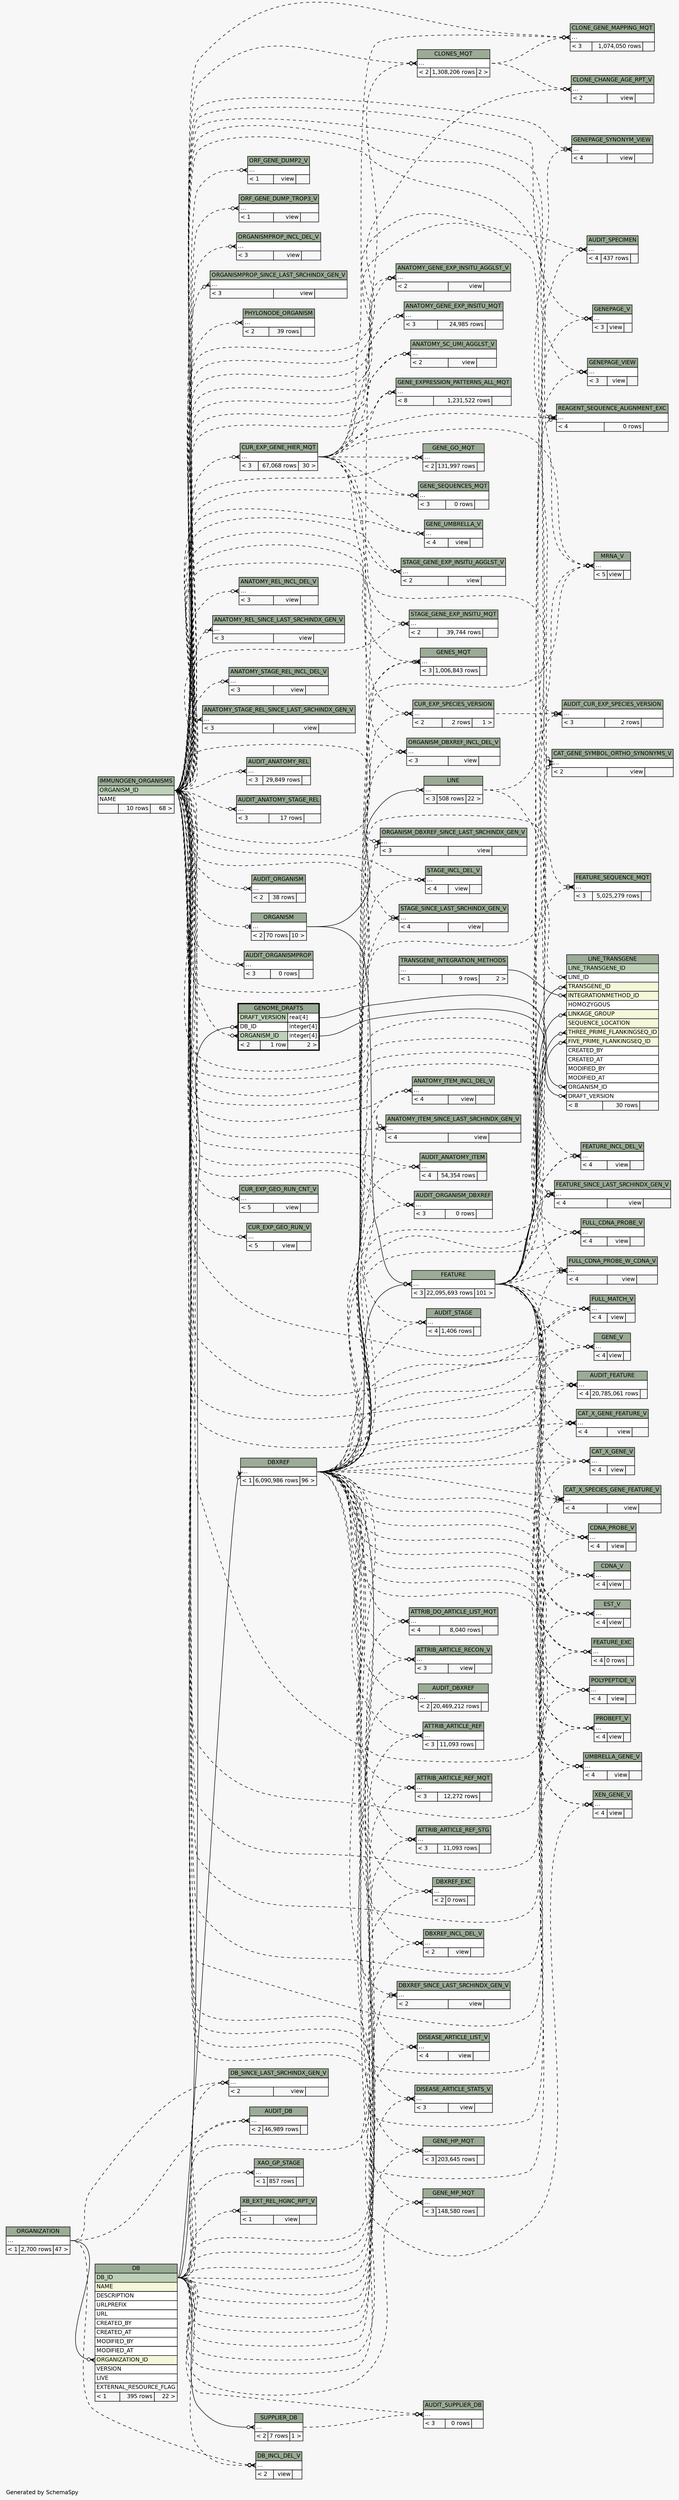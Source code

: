 // dot 2.38.0 on Windows 10 10.0
// SchemaSpy rev Unknown
digraph "impliedTwoDegreesRelationshipsDiagram" {
  graph [
    rankdir="RL"
    bgcolor="#f7f7f7"
    label="\nGenerated by SchemaSpy"
    labeljust="l"
    nodesep="0.18"
    ranksep="0.46"
    fontname="Helvetica"
    fontsize="11"
  ];
  node [
    fontname="Helvetica"
    fontsize="11"
    shape="plaintext"
  ];
  edge [
    arrowsize="0.8"
  ];
  "ANATOMY_GENE_EXP_INSITU_AGGLST_V":"elipses":w -> "CUR_EXP_GENE_HIER_MQT":"elipses":e [arrowhead=none dir=back arrowtail=crowodot style=dashed];
  "ANATOMY_GENE_EXP_INSITU_AGGLST_V":"elipses":w -> "IMMUNOGEN_ORGANISMS":"ORGANISM_ID":e [arrowhead=none dir=back arrowtail=crowodot style=dashed];
  "ANATOMY_GENE_EXP_INSITU_MQT":"elipses":w -> "CUR_EXP_GENE_HIER_MQT":"elipses":e [arrowhead=none dir=back arrowtail=crowodot style=dashed];
  "ANATOMY_GENE_EXP_INSITU_MQT":"elipses":w -> "IMMUNOGEN_ORGANISMS":"ORGANISM_ID":e [arrowhead=none dir=back arrowtail=crowodot style=dashed];
  "ANATOMY_ITEM_INCL_DEL_V":"elipses":w -> "DBXREF":"elipses":e [arrowhead=none dir=back arrowtail=crowodot style=dashed];
  "ANATOMY_ITEM_INCL_DEL_V":"elipses":w -> "IMMUNOGEN_ORGANISMS":"ORGANISM_ID":e [arrowhead=none dir=back arrowtail=crowodot style=dashed];
  "ANATOMY_ITEM_SINCE_LAST_SRCHINDX_GEN_V":"elipses":w -> "DBXREF":"elipses":e [arrowhead=none dir=back arrowtail=crowodot style=dashed];
  "ANATOMY_ITEM_SINCE_LAST_SRCHINDX_GEN_V":"elipses":w -> "IMMUNOGEN_ORGANISMS":"ORGANISM_ID":e [arrowhead=none dir=back arrowtail=crowodot style=dashed];
  "ANATOMY_REL_INCL_DEL_V":"elipses":w -> "IMMUNOGEN_ORGANISMS":"ORGANISM_ID":e [arrowhead=none dir=back arrowtail=crowodot style=dashed];
  "ANATOMY_REL_SINCE_LAST_SRCHINDX_GEN_V":"elipses":w -> "IMMUNOGEN_ORGANISMS":"ORGANISM_ID":e [arrowhead=none dir=back arrowtail=crowodot style=dashed];
  "ANATOMY_SC_UMI_AGGLST_V":"elipses":w -> "CUR_EXP_GENE_HIER_MQT":"elipses":e [arrowhead=none dir=back arrowtail=crowodot style=dashed];
  "ANATOMY_SC_UMI_AGGLST_V":"elipses":w -> "IMMUNOGEN_ORGANISMS":"ORGANISM_ID":e [arrowhead=none dir=back arrowtail=crowodot style=dashed];
  "ANATOMY_STAGE_REL_INCL_DEL_V":"elipses":w -> "IMMUNOGEN_ORGANISMS":"ORGANISM_ID":e [arrowhead=none dir=back arrowtail=crowodot style=dashed];
  "ANATOMY_STAGE_REL_SINCE_LAST_SRCHINDX_GEN_V":"elipses":w -> "IMMUNOGEN_ORGANISMS":"ORGANISM_ID":e [arrowhead=none dir=back arrowtail=crowodot style=dashed];
  "ATTRIB_ARTICLE_RECON_V":"elipses":w -> "DB":"DB_ID":e [arrowhead=none dir=back arrowtail=crowodot style=dashed];
  "ATTRIB_ARTICLE_RECON_V":"elipses":w -> "DBXREF":"elipses":e [arrowhead=none dir=back arrowtail=crowodot style=dashed];
  "ATTRIB_ARTICLE_REF":"elipses":w -> "DB":"DB_ID":e [arrowhead=none dir=back arrowtail=crowodot style=dashed];
  "ATTRIB_ARTICLE_REF":"elipses":w -> "DBXREF":"elipses":e [arrowhead=none dir=back arrowtail=crowodot style=dashed];
  "ATTRIB_ARTICLE_REF_MQT":"elipses":w -> "DB":"DB_ID":e [arrowhead=none dir=back arrowtail=crowodot style=dashed];
  "ATTRIB_ARTICLE_REF_MQT":"elipses":w -> "DBXREF":"elipses":e [arrowhead=none dir=back arrowtail=crowodot style=dashed];
  "ATTRIB_ARTICLE_REF_STG":"elipses":w -> "DB":"DB_ID":e [arrowhead=none dir=back arrowtail=crowodot style=dashed];
  "ATTRIB_ARTICLE_REF_STG":"elipses":w -> "DBXREF":"elipses":e [arrowhead=none dir=back arrowtail=crowodot style=dashed];
  "ATTRIB_DO_ARTICLE_LIST_MQT":"elipses":w -> "DB":"DB_ID":e [arrowhead=none dir=back arrowtail=crowodot style=dashed];
  "ATTRIB_DO_ARTICLE_LIST_MQT":"elipses":w -> "DBXREF":"elipses":e [arrowhead=none dir=back arrowtail=crowodot style=dashed];
  "AUDIT_ANATOMY_ITEM":"elipses":w -> "DBXREF":"elipses":e [arrowhead=none dir=back arrowtail=crowodot style=dashed];
  "AUDIT_ANATOMY_ITEM":"elipses":w -> "IMMUNOGEN_ORGANISMS":"ORGANISM_ID":e [arrowhead=none dir=back arrowtail=crowodot style=dashed];
  "AUDIT_ANATOMY_REL":"elipses":w -> "IMMUNOGEN_ORGANISMS":"ORGANISM_ID":e [arrowhead=none dir=back arrowtail=crowodot style=dashed];
  "AUDIT_ANATOMY_STAGE_REL":"elipses":w -> "IMMUNOGEN_ORGANISMS":"ORGANISM_ID":e [arrowhead=none dir=back arrowtail=crowodot style=dashed];
  "AUDIT_CUR_EXP_SPECIES_VERSION":"elipses":w -> "DBXREF":"elipses":e [arrowhead=none dir=back arrowtail=crowodot style=dashed];
  "AUDIT_CUR_EXP_SPECIES_VERSION":"elipses":w -> "IMMUNOGEN_ORGANISMS":"ORGANISM_ID":e [arrowhead=none dir=back arrowtail=crowodot style=dashed];
  "AUDIT_CUR_EXP_SPECIES_VERSION":"elipses":w -> "CUR_EXP_SPECIES_VERSION":"elipses":e [arrowhead=none dir=back arrowtail=crowodot style=dashed];
  "AUDIT_DB":"elipses":w -> "DB":"DB_ID":e [arrowhead=none dir=back arrowtail=crowodot style=dashed];
  "AUDIT_DB":"elipses":w -> "ORGANIZATION":"elipses":e [arrowhead=none dir=back arrowtail=crowodot style=dashed];
  "AUDIT_DBXREF":"elipses":w -> "DB":"DB_ID":e [arrowhead=none dir=back arrowtail=crowodot style=dashed];
  "AUDIT_DBXREF":"elipses":w -> "DBXREF":"elipses":e [arrowhead=none dir=back arrowtail=crowodot style=dashed];
  "AUDIT_FEATURE":"elipses":w -> "DBXREF":"elipses":e [arrowhead=none dir=back arrowtail=crowodot style=dashed];
  "AUDIT_FEATURE":"elipses":w -> "FEATURE":"elipses":e [arrowhead=none dir=back arrowtail=crowodot style=dashed];
  "AUDIT_FEATURE":"elipses":w -> "IMMUNOGEN_ORGANISMS":"ORGANISM_ID":e [arrowhead=none dir=back arrowtail=crowodot style=dashed];
  "AUDIT_ORGANISM":"elipses":w -> "IMMUNOGEN_ORGANISMS":"ORGANISM_ID":e [arrowhead=none dir=back arrowtail=crowodot style=dashed];
  "AUDIT_ORGANISM_DBXREF":"elipses":w -> "DBXREF":"elipses":e [arrowhead=none dir=back arrowtail=crowodot style=dashed];
  "AUDIT_ORGANISM_DBXREF":"elipses":w -> "IMMUNOGEN_ORGANISMS":"ORGANISM_ID":e [arrowhead=none dir=back arrowtail=crowodot style=dashed];
  "AUDIT_ORGANISMPROP":"elipses":w -> "IMMUNOGEN_ORGANISMS":"ORGANISM_ID":e [arrowhead=none dir=back arrowtail=crowodot style=dashed];
  "AUDIT_SPECIMEN":"elipses":w -> "LINE":"elipses":e [arrowhead=none dir=back arrowtail=crowodot style=dashed];
  "AUDIT_SPECIMEN":"elipses":w -> "IMMUNOGEN_ORGANISMS":"ORGANISM_ID":e [arrowhead=none dir=back arrowtail=crowodot style=dashed];
  "AUDIT_STAGE":"elipses":w -> "DBXREF":"elipses":e [arrowhead=none dir=back arrowtail=crowodot style=dashed];
  "AUDIT_STAGE":"elipses":w -> "IMMUNOGEN_ORGANISMS":"ORGANISM_ID":e [arrowhead=none dir=back arrowtail=crowodot style=dashed];
  "AUDIT_SUPPLIER_DB":"elipses":w -> "DB":"DB_ID":e [arrowhead=none dir=back arrowtail=crowodot style=dashed];
  "AUDIT_SUPPLIER_DB":"elipses":w -> "SUPPLIER_DB":"elipses":e [arrowhead=none dir=back arrowtail=crowodot style=dashed];
  "CAT_GENE_SYMBOL_ORTHO_SYNONYMS_V":"elipses":w -> "FEATURE":"elipses":e [arrowhead=none dir=back arrowtail=crowodot style=dashed];
  "CAT_GENE_SYMBOL_ORTHO_SYNONYMS_V":"elipses":w -> "IMMUNOGEN_ORGANISMS":"ORGANISM_ID":e [arrowhead=none dir=back arrowtail=crowodot style=dashed];
  "CAT_X_GENE_FEATURE_V":"elipses":w -> "DBXREF":"elipses":e [arrowhead=none dir=back arrowtail=crowodot style=dashed];
  "CAT_X_GENE_FEATURE_V":"elipses":w -> "FEATURE":"elipses":e [arrowhead=none dir=back arrowtail=crowodot style=dashed];
  "CAT_X_GENE_FEATURE_V":"elipses":w -> "IMMUNOGEN_ORGANISMS":"ORGANISM_ID":e [arrowhead=none dir=back arrowtail=crowodot style=dashed];
  "CAT_X_GENE_V":"elipses":w -> "DBXREF":"elipses":e [arrowhead=none dir=back arrowtail=crowodot style=dashed];
  "CAT_X_GENE_V":"elipses":w -> "FEATURE":"elipses":e [arrowhead=none dir=back arrowtail=crowodot style=dashed];
  "CAT_X_GENE_V":"elipses":w -> "IMMUNOGEN_ORGANISMS":"ORGANISM_ID":e [arrowhead=none dir=back arrowtail=crowodot style=dashed];
  "CAT_X_SPECIES_GENE_FEATURE_V":"elipses":w -> "DBXREF":"elipses":e [arrowhead=none dir=back arrowtail=crowodot style=dashed];
  "CAT_X_SPECIES_GENE_FEATURE_V":"elipses":w -> "FEATURE":"elipses":e [arrowhead=none dir=back arrowtail=crowodot style=dashed];
  "CAT_X_SPECIES_GENE_FEATURE_V":"elipses":w -> "IMMUNOGEN_ORGANISMS":"ORGANISM_ID":e [arrowhead=none dir=back arrowtail=crowodot style=dashed];
  "CDNA_PROBE_V":"elipses":w -> "DBXREF":"elipses":e [arrowhead=none dir=back arrowtail=crowodot style=dashed];
  "CDNA_PROBE_V":"elipses":w -> "FEATURE":"elipses":e [arrowhead=none dir=back arrowtail=crowodot style=dashed];
  "CDNA_PROBE_V":"elipses":w -> "IMMUNOGEN_ORGANISMS":"ORGANISM_ID":e [arrowhead=none dir=back arrowtail=crowodot style=dashed];
  "CDNA_V":"elipses":w -> "DBXREF":"elipses":e [arrowhead=none dir=back arrowtail=crowodot style=dashed];
  "CDNA_V":"elipses":w -> "FEATURE":"elipses":e [arrowhead=none dir=back arrowtail=crowodot style=dashed];
  "CDNA_V":"elipses":w -> "IMMUNOGEN_ORGANISMS":"ORGANISM_ID":e [arrowhead=none dir=back arrowtail=crowodot style=dashed];
  "CLONE_CHANGE_AGE_RPT_V":"elipses":w -> "CLONES_MQT":"elipses":e [arrowhead=none dir=back arrowtail=crowodot style=dashed];
  "CLONE_CHANGE_AGE_RPT_V":"elipses":w -> "IMMUNOGEN_ORGANISMS":"ORGANISM_ID":e [arrowhead=none dir=back arrowtail=crowodot style=dashed];
  "CLONE_GENE_MAPPING_MQT":"elipses":w -> "CLONES_MQT":"elipses":e [arrowhead=none dir=back arrowtail=crowodot style=dashed];
  "CLONE_GENE_MAPPING_MQT":"elipses":w -> "CUR_EXP_GENE_HIER_MQT":"elipses":e [arrowhead=none dir=back arrowtail=crowodot style=dashed];
  "CLONE_GENE_MAPPING_MQT":"elipses":w -> "IMMUNOGEN_ORGANISMS":"ORGANISM_ID":e [arrowhead=none dir=back arrowtail=crowodot style=dashed];
  "CLONES_MQT":"elipses":w -> "DBXREF":"elipses":e [arrowhead=none dir=back arrowtail=crowodot style=dashed];
  "CLONES_MQT":"elipses":w -> "IMMUNOGEN_ORGANISMS":"ORGANISM_ID":e [arrowhead=none dir=back arrowtail=crowodot style=dashed];
  "CUR_EXP_GENE_HIER_MQT":"elipses":w -> "IMMUNOGEN_ORGANISMS":"ORGANISM_ID":e [arrowhead=none dir=back arrowtail=crowodot style=dashed];
  "CUR_EXP_GEO_RUN_CNT_V":"elipses":w -> "IMMUNOGEN_ORGANISMS":"ORGANISM_ID":e [arrowhead=none dir=back arrowtail=crowodot style=dashed];
  "CUR_EXP_GEO_RUN_V":"elipses":w -> "IMMUNOGEN_ORGANISMS":"ORGANISM_ID":e [arrowhead=none dir=back arrowtail=crowodot style=dashed];
  "CUR_EXP_SPECIES_VERSION":"elipses":w -> "DBXREF":"elipses":e [arrowhead=none dir=back arrowtail=crowodot style=dashed];
  "CUR_EXP_SPECIES_VERSION":"elipses":w -> "IMMUNOGEN_ORGANISMS":"ORGANISM_ID":e [arrowhead=none dir=back arrowtail=crowodot style=dashed];
  "DB":"ORGANIZATION_ID":w -> "ORGANIZATION":"elipses":e [arrowhead=none dir=back arrowtail=crowodot];
  "DB_INCL_DEL_V":"elipses":w -> "DB":"DB_ID":e [arrowhead=none dir=back arrowtail=crowodot style=dashed];
  "DB_INCL_DEL_V":"elipses":w -> "ORGANIZATION":"elipses":e [arrowhead=none dir=back arrowtail=crowodot style=dashed];
  "DB_SINCE_LAST_SRCHINDX_GEN_V":"elipses":w -> "DB":"DB_ID":e [arrowhead=none dir=back arrowtail=crowodot style=dashed];
  "DB_SINCE_LAST_SRCHINDX_GEN_V":"elipses":w -> "ORGANIZATION":"elipses":e [arrowhead=none dir=back arrowtail=crowodot style=dashed];
  "DBXREF":"elipses":w -> "DB":"DB_ID":e [arrowhead=none dir=back arrowtail=crowodot];
  "DBXREF_EXC":"elipses":w -> "DB":"DB_ID":e [arrowhead=none dir=back arrowtail=crowodot style=dashed];
  "DBXREF_EXC":"elipses":w -> "DBXREF":"elipses":e [arrowhead=none dir=back arrowtail=crowodot style=dashed];
  "DBXREF_INCL_DEL_V":"elipses":w -> "DB":"DB_ID":e [arrowhead=none dir=back arrowtail=crowodot style=dashed];
  "DBXREF_INCL_DEL_V":"elipses":w -> "DBXREF":"elipses":e [arrowhead=none dir=back arrowtail=crowodot style=dashed];
  "DBXREF_SINCE_LAST_SRCHINDX_GEN_V":"elipses":w -> "DB":"DB_ID":e [arrowhead=none dir=back arrowtail=crowodot style=dashed];
  "DBXREF_SINCE_LAST_SRCHINDX_GEN_V":"elipses":w -> "DBXREF":"elipses":e [arrowhead=none dir=back arrowtail=crowodot style=dashed];
  "DISEASE_ARTICLE_LIST_V":"elipses":w -> "DB":"DB_ID":e [arrowhead=none dir=back arrowtail=crowodot style=dashed];
  "DISEASE_ARTICLE_LIST_V":"elipses":w -> "DBXREF":"elipses":e [arrowhead=none dir=back arrowtail=crowodot style=dashed];
  "DISEASE_ARTICLE_STATS_V":"elipses":w -> "DB":"DB_ID":e [arrowhead=none dir=back arrowtail=crowodot style=dashed];
  "DISEASE_ARTICLE_STATS_V":"elipses":w -> "DBXREF":"elipses":e [arrowhead=none dir=back arrowtail=crowodot style=dashed];
  "EST_V":"elipses":w -> "DBXREF":"elipses":e [arrowhead=none dir=back arrowtail=crowodot style=dashed];
  "EST_V":"elipses":w -> "FEATURE":"elipses":e [arrowhead=none dir=back arrowtail=crowodot style=dashed];
  "EST_V":"elipses":w -> "IMMUNOGEN_ORGANISMS":"ORGANISM_ID":e [arrowhead=none dir=back arrowtail=crowodot style=dashed];
  "FEATURE":"elipses":w -> "DBXREF":"elipses":e [arrowhead=none dir=back arrowtail=crowodot];
  "FEATURE":"elipses":w -> "ORGANISM":"elipses":e [arrowhead=none dir=back arrowtail=crowodot];
  "FEATURE_EXC":"elipses":w -> "DBXREF":"elipses":e [arrowhead=none dir=back arrowtail=crowodot style=dashed];
  "FEATURE_EXC":"elipses":w -> "FEATURE":"elipses":e [arrowhead=none dir=back arrowtail=crowodot style=dashed];
  "FEATURE_EXC":"elipses":w -> "IMMUNOGEN_ORGANISMS":"ORGANISM_ID":e [arrowhead=none dir=back arrowtail=crowodot style=dashed];
  "FEATURE_INCL_DEL_V":"elipses":w -> "DBXREF":"elipses":e [arrowhead=none dir=back arrowtail=crowodot style=dashed];
  "FEATURE_INCL_DEL_V":"elipses":w -> "FEATURE":"elipses":e [arrowhead=none dir=back arrowtail=crowodot style=dashed];
  "FEATURE_INCL_DEL_V":"elipses":w -> "IMMUNOGEN_ORGANISMS":"ORGANISM_ID":e [arrowhead=none dir=back arrowtail=crowodot style=dashed];
  "FEATURE_SEQUENCE_MQT":"elipses":w -> "FEATURE":"elipses":e [arrowhead=none dir=back arrowtail=crowodot style=dashed];
  "FEATURE_SEQUENCE_MQT":"elipses":w -> "IMMUNOGEN_ORGANISMS":"ORGANISM_ID":e [arrowhead=none dir=back arrowtail=crowodot style=dashed];
  "FEATURE_SINCE_LAST_SRCHINDX_GEN_V":"elipses":w -> "DBXREF":"elipses":e [arrowhead=none dir=back arrowtail=crowodot style=dashed];
  "FEATURE_SINCE_LAST_SRCHINDX_GEN_V":"elipses":w -> "FEATURE":"elipses":e [arrowhead=none dir=back arrowtail=crowodot style=dashed];
  "FEATURE_SINCE_LAST_SRCHINDX_GEN_V":"elipses":w -> "IMMUNOGEN_ORGANISMS":"ORGANISM_ID":e [arrowhead=none dir=back arrowtail=crowodot style=dashed];
  "FULL_CDNA_PROBE_V":"elipses":w -> "DBXREF":"elipses":e [arrowhead=none dir=back arrowtail=crowodot style=dashed];
  "FULL_CDNA_PROBE_V":"elipses":w -> "FEATURE":"elipses":e [arrowhead=none dir=back arrowtail=crowodot style=dashed];
  "FULL_CDNA_PROBE_V":"elipses":w -> "IMMUNOGEN_ORGANISMS":"ORGANISM_ID":e [arrowhead=none dir=back arrowtail=crowodot style=dashed];
  "FULL_CDNA_PROBE_W_CDNA_V":"elipses":w -> "DBXREF":"elipses":e [arrowhead=none dir=back arrowtail=crowodot style=dashed];
  "FULL_CDNA_PROBE_W_CDNA_V":"elipses":w -> "FEATURE":"elipses":e [arrowhead=none dir=back arrowtail=crowodot style=dashed];
  "FULL_CDNA_PROBE_W_CDNA_V":"elipses":w -> "IMMUNOGEN_ORGANISMS":"ORGANISM_ID":e [arrowhead=none dir=back arrowtail=crowodot style=dashed];
  "FULL_MATCH_V":"elipses":w -> "DBXREF":"elipses":e [arrowhead=none dir=back arrowtail=crowodot style=dashed];
  "FULL_MATCH_V":"elipses":w -> "FEATURE":"elipses":e [arrowhead=none dir=back arrowtail=crowodot style=dashed];
  "FULL_MATCH_V":"elipses":w -> "IMMUNOGEN_ORGANISMS":"ORGANISM_ID":e [arrowhead=none dir=back arrowtail=crowodot style=dashed];
  "GENE_EXPRESSION_PATTERNS_ALL_MQT":"elipses":w -> "CUR_EXP_GENE_HIER_MQT":"elipses":e [arrowhead=none dir=back arrowtail=crowodot style=dashed];
  "GENE_EXPRESSION_PATTERNS_ALL_MQT":"elipses":w -> "IMMUNOGEN_ORGANISMS":"ORGANISM_ID":e [arrowhead=none dir=back arrowtail=crowodot style=dashed];
  "GENE_GO_MQT":"elipses":w -> "CUR_EXP_GENE_HIER_MQT":"elipses":e [arrowhead=none dir=back arrowtail=crowodot style=dashed];
  "GENE_GO_MQT":"elipses":w -> "IMMUNOGEN_ORGANISMS":"ORGANISM_ID":e [arrowhead=none dir=back arrowtail=crowodot style=dashed];
  "GENE_HP_MQT":"elipses":w -> "DB":"DB_ID":e [arrowhead=none dir=back arrowtail=crowodot style=dashed];
  "GENE_HP_MQT":"elipses":w -> "DBXREF":"elipses":e [arrowhead=none dir=back arrowtail=crowodot style=dashed];
  "GENE_MP_MQT":"elipses":w -> "DB":"DB_ID":e [arrowhead=none dir=back arrowtail=crowodot style=dashed];
  "GENE_MP_MQT":"elipses":w -> "DBXREF":"elipses":e [arrowhead=none dir=back arrowtail=crowodot style=dashed];
  "GENE_SEQUENCES_MQT":"elipses":w -> "CUR_EXP_GENE_HIER_MQT":"elipses":e [arrowhead=none dir=back arrowtail=crowodot style=dashed];
  "GENE_SEQUENCES_MQT":"elipses":w -> "IMMUNOGEN_ORGANISMS":"ORGANISM_ID":e [arrowhead=none dir=back arrowtail=crowodot style=dashed];
  "GENE_UMBRELLA_V":"elipses":w -> "CUR_EXP_GENE_HIER_MQT":"elipses":e [arrowhead=none dir=back arrowtail=crowodot style=dashed];
  "GENE_UMBRELLA_V":"elipses":w -> "IMMUNOGEN_ORGANISMS":"ORGANISM_ID":e [arrowhead=none dir=back arrowtail=crowodot style=dashed];
  "GENE_V":"elipses":w -> "DBXREF":"elipses":e [arrowhead=none dir=back arrowtail=crowodot style=dashed];
  "GENE_V":"elipses":w -> "FEATURE":"elipses":e [arrowhead=none dir=back arrowtail=crowodot style=dashed];
  "GENE_V":"elipses":w -> "IMMUNOGEN_ORGANISMS":"ORGANISM_ID":e [arrowhead=none dir=back arrowtail=crowodot style=dashed];
  "GENEPAGE_SYNONYM_VIEW":"elipses":w -> "FEATURE":"elipses":e [arrowhead=none dir=back arrowtail=crowodot style=dashed];
  "GENEPAGE_SYNONYM_VIEW":"elipses":w -> "IMMUNOGEN_ORGANISMS":"ORGANISM_ID":e [arrowhead=none dir=back arrowtail=crowodot style=dashed];
  "GENEPAGE_V":"elipses":w -> "FEATURE":"elipses":e [arrowhead=none dir=back arrowtail=crowodot style=dashed];
  "GENEPAGE_V":"elipses":w -> "IMMUNOGEN_ORGANISMS":"ORGANISM_ID":e [arrowhead=none dir=back arrowtail=crowodot style=dashed];
  "GENEPAGE_VIEW":"elipses":w -> "FEATURE":"elipses":e [arrowhead=none dir=back arrowtail=crowodot style=dashed];
  "GENEPAGE_VIEW":"elipses":w -> "IMMUNOGEN_ORGANISMS":"ORGANISM_ID":e [arrowhead=none dir=back arrowtail=crowodot style=dashed];
  "GENES_MQT":"elipses":w -> "DBXREF":"elipses":e [arrowhead=none dir=back arrowtail=crowodot style=dashed];
  "GENES_MQT":"elipses":w -> "CUR_EXP_GENE_HIER_MQT":"elipses":e [arrowhead=none dir=back arrowtail=teeodot style=dashed];
  "GENES_MQT":"elipses":w -> "IMMUNOGEN_ORGANISMS":"ORGANISM_ID":e [arrowhead=none dir=back arrowtail=crowodot style=dashed];
  "GENOME_DRAFTS":"DB_ID":w -> "DB":"DB_ID":e [arrowhead=none dir=back arrowtail=crowodot];
  "GENOME_DRAFTS":"ORGANISM_ID":w -> "IMMUNOGEN_ORGANISMS":"ORGANISM_ID":e [arrowhead=none dir=back arrowtail=crowodot style=dashed];
  "LINE":"elipses":w -> "ORGANISM":"elipses":e [arrowhead=none dir=back arrowtail=crowodot];
  "LINE_TRANSGENE":"DRAFT_VERSION":w -> "GENOME_DRAFTS":"DRAFT_VERSION.type":e [arrowhead=none dir=back arrowtail=crowodot];
  "LINE_TRANSGENE":"FIVE_PRIME_FLANKINGSEQ_ID":w -> "FEATURE":"elipses":e [arrowhead=none dir=back arrowtail=crowodot];
  "LINE_TRANSGENE":"INTEGRATIONMETHOD_ID":w -> "TRANSGENE_INTEGRATION_METHODS":"elipses":e [arrowhead=none dir=back arrowtail=crowodot];
  "LINE_TRANSGENE":"LINE_ID":w -> "LINE":"elipses":e [arrowhead=none dir=back arrowtail=crowodot style=dashed];
  "LINE_TRANSGENE":"LINKAGE_GROUP":w -> "FEATURE":"elipses":e [arrowhead=none dir=back arrowtail=crowodot];
  "LINE_TRANSGENE":"ORGANISM_ID":w -> "GENOME_DRAFTS":"ORGANISM_ID.type":e [arrowhead=none dir=back arrowtail=crowodot];
  "LINE_TRANSGENE":"THREE_PRIME_FLANKINGSEQ_ID":w -> "FEATURE":"elipses":e [arrowhead=none dir=back arrowtail=crowodot];
  "LINE_TRANSGENE":"TRANSGENE_ID":w -> "FEATURE":"elipses":e [arrowhead=none dir=back arrowtail=crowodot];
  "MRNA_V":"elipses":w -> "DBXREF":"elipses":e [arrowhead=none dir=back arrowtail=crowodot style=dashed];
  "MRNA_V":"elipses":w -> "FEATURE":"elipses":e [arrowhead=none dir=back arrowtail=crowodot style=dashed];
  "MRNA_V":"elipses":w -> "CUR_EXP_GENE_HIER_MQT":"elipses":e [arrowhead=none dir=back arrowtail=crowodot style=dashed];
  "MRNA_V":"elipses":w -> "IMMUNOGEN_ORGANISMS":"ORGANISM_ID":e [arrowhead=none dir=back arrowtail=crowodot style=dashed];
  "ORF_GENE_DUMP2_V":"elipses":w -> "IMMUNOGEN_ORGANISMS":"ORGANISM_ID":e [arrowhead=none dir=back arrowtail=crowodot style=dashed];
  "ORF_GENE_DUMP_TROP3_V":"elipses":w -> "IMMUNOGEN_ORGANISMS":"ORGANISM_ID":e [arrowhead=none dir=back arrowtail=crowodot style=dashed];
  "ORGANISM":"elipses":w -> "IMMUNOGEN_ORGANISMS":"ORGANISM_ID":e [arrowhead=none dir=back arrowtail=teeodot style=dashed];
  "ORGANISM_DBXREF_INCL_DEL_V":"elipses":w -> "DBXREF":"elipses":e [arrowhead=none dir=back arrowtail=crowodot style=dashed];
  "ORGANISM_DBXREF_INCL_DEL_V":"elipses":w -> "IMMUNOGEN_ORGANISMS":"ORGANISM_ID":e [arrowhead=none dir=back arrowtail=crowodot style=dashed];
  "ORGANISM_DBXREF_SINCE_LAST_SRCHINDX_GEN_V":"elipses":w -> "DBXREF":"elipses":e [arrowhead=none dir=back arrowtail=crowodot style=dashed];
  "ORGANISM_DBXREF_SINCE_LAST_SRCHINDX_GEN_V":"elipses":w -> "IMMUNOGEN_ORGANISMS":"ORGANISM_ID":e [arrowhead=none dir=back arrowtail=crowodot style=dashed];
  "ORGANISMPROP_INCL_DEL_V":"elipses":w -> "IMMUNOGEN_ORGANISMS":"ORGANISM_ID":e [arrowhead=none dir=back arrowtail=crowodot style=dashed];
  "ORGANISMPROP_SINCE_LAST_SRCHINDX_GEN_V":"elipses":w -> "IMMUNOGEN_ORGANISMS":"ORGANISM_ID":e [arrowhead=none dir=back arrowtail=crowodot style=dashed];
  "PHYLONODE_ORGANISM":"elipses":w -> "IMMUNOGEN_ORGANISMS":"ORGANISM_ID":e [arrowhead=none dir=back arrowtail=crowodot style=dashed];
  "POLYPEPTIDE_V":"elipses":w -> "DBXREF":"elipses":e [arrowhead=none dir=back arrowtail=crowodot style=dashed];
  "POLYPEPTIDE_V":"elipses":w -> "FEATURE":"elipses":e [arrowhead=none dir=back arrowtail=crowodot style=dashed];
  "POLYPEPTIDE_V":"elipses":w -> "IMMUNOGEN_ORGANISMS":"ORGANISM_ID":e [arrowhead=none dir=back arrowtail=crowodot style=dashed];
  "PROBEFT_V":"elipses":w -> "DBXREF":"elipses":e [arrowhead=none dir=back arrowtail=crowodot style=dashed];
  "PROBEFT_V":"elipses":w -> "FEATURE":"elipses":e [arrowhead=none dir=back arrowtail=crowodot style=dashed];
  "PROBEFT_V":"elipses":w -> "IMMUNOGEN_ORGANISMS":"ORGANISM_ID":e [arrowhead=none dir=back arrowtail=crowodot style=dashed];
  "REAGENT_SEQUENCE_ALIGNMENT_EXC":"elipses":w -> "FEATURE":"elipses":e [arrowhead=none dir=back arrowtail=crowodot style=dashed];
  "REAGENT_SEQUENCE_ALIGNMENT_EXC":"elipses":w -> "CUR_EXP_GENE_HIER_MQT":"elipses":e [arrowhead=none dir=back arrowtail=crowodot style=dashed];
  "REAGENT_SEQUENCE_ALIGNMENT_EXC":"elipses":w -> "IMMUNOGEN_ORGANISMS":"ORGANISM_ID":e [arrowhead=none dir=back arrowtail=crowodot style=dashed];
  "STAGE_GENE_EXP_INSITU_AGGLST_V":"elipses":w -> "CUR_EXP_GENE_HIER_MQT":"elipses":e [arrowhead=none dir=back arrowtail=crowodot style=dashed];
  "STAGE_GENE_EXP_INSITU_AGGLST_V":"elipses":w -> "IMMUNOGEN_ORGANISMS":"ORGANISM_ID":e [arrowhead=none dir=back arrowtail=crowodot style=dashed];
  "STAGE_GENE_EXP_INSITU_MQT":"elipses":w -> "CUR_EXP_GENE_HIER_MQT":"elipses":e [arrowhead=none dir=back arrowtail=crowodot style=dashed];
  "STAGE_GENE_EXP_INSITU_MQT":"elipses":w -> "IMMUNOGEN_ORGANISMS":"ORGANISM_ID":e [arrowhead=none dir=back arrowtail=crowodot style=dashed];
  "STAGE_INCL_DEL_V":"elipses":w -> "DBXREF":"elipses":e [arrowhead=none dir=back arrowtail=crowodot style=dashed];
  "STAGE_INCL_DEL_V":"elipses":w -> "IMMUNOGEN_ORGANISMS":"ORGANISM_ID":e [arrowhead=none dir=back arrowtail=crowodot style=dashed];
  "STAGE_SINCE_LAST_SRCHINDX_GEN_V":"elipses":w -> "DBXREF":"elipses":e [arrowhead=none dir=back arrowtail=crowodot style=dashed];
  "STAGE_SINCE_LAST_SRCHINDX_GEN_V":"elipses":w -> "IMMUNOGEN_ORGANISMS":"ORGANISM_ID":e [arrowhead=none dir=back arrowtail=crowodot style=dashed];
  "SUPPLIER_DB":"elipses":w -> "DB":"DB_ID":e [arrowhead=none dir=back arrowtail=crowodot];
  "UMBRELLA_GENE_V":"elipses":w -> "DBXREF":"elipses":e [arrowhead=none dir=back arrowtail=crowodot style=dashed];
  "UMBRELLA_GENE_V":"elipses":w -> "FEATURE":"elipses":e [arrowhead=none dir=back arrowtail=crowodot style=dashed];
  "UMBRELLA_GENE_V":"elipses":w -> "IMMUNOGEN_ORGANISMS":"ORGANISM_ID":e [arrowhead=none dir=back arrowtail=crowodot style=dashed];
  "XAO_GP_STAGE":"elipses":w -> "DB":"DB_ID":e [arrowhead=none dir=back arrowtail=crowodot style=dashed];
  "XB_EXT_REL_HGNC_RPT_V":"elipses":w -> "DB":"DB_ID":e [arrowhead=none dir=back arrowtail=crowodot style=dashed];
  "XEN_GENE_V":"elipses":w -> "DBXREF":"elipses":e [arrowhead=none dir=back arrowtail=crowodot style=dashed];
  "XEN_GENE_V":"elipses":w -> "FEATURE":"elipses":e [arrowhead=none dir=back arrowtail=crowodot style=dashed];
  "XEN_GENE_V":"elipses":w -> "IMMUNOGEN_ORGANISMS":"ORGANISM_ID":e [arrowhead=none dir=back arrowtail=crowodot style=dashed];
  "ANATOMY_GENE_EXP_INSITU_AGGLST_V" [
    label=<
    <TABLE BORDER="0" CELLBORDER="1" CELLSPACING="0" BGCOLOR="#ffffff">
      <TR><TD COLSPAN="3" BGCOLOR="#9bab96" ALIGN="CENTER">ANATOMY_GENE_EXP_INSITU_AGGLST_V</TD></TR>
      <TR><TD PORT="elipses" COLSPAN="3" ALIGN="LEFT">...</TD></TR>
      <TR><TD ALIGN="LEFT" BGCOLOR="#f7f7f7">&lt; 2</TD><TD ALIGN="RIGHT" BGCOLOR="#f7f7f7">view</TD><TD ALIGN="RIGHT" BGCOLOR="#f7f7f7">  </TD></TR>
    </TABLE>>
    URL="ANATOMY_GENE_EXP_INSITU_AGGLST_V.html"
    tooltip="ANATOMY_GENE_EXP_INSITU_AGGLST_V"
  ];
  "ANATOMY_GENE_EXP_INSITU_MQT" [
    label=<
    <TABLE BORDER="0" CELLBORDER="1" CELLSPACING="0" BGCOLOR="#ffffff">
      <TR><TD COLSPAN="3" BGCOLOR="#9bab96" ALIGN="CENTER">ANATOMY_GENE_EXP_INSITU_MQT</TD></TR>
      <TR><TD PORT="elipses" COLSPAN="3" ALIGN="LEFT">...</TD></TR>
      <TR><TD ALIGN="LEFT" BGCOLOR="#f7f7f7">&lt; 3</TD><TD ALIGN="RIGHT" BGCOLOR="#f7f7f7">24,985 rows</TD><TD ALIGN="RIGHT" BGCOLOR="#f7f7f7">  </TD></TR>
    </TABLE>>
    URL="ANATOMY_GENE_EXP_INSITU_MQT.html"
    tooltip="ANATOMY_GENE_EXP_INSITU_MQT"
  ];
  "ANATOMY_ITEM_INCL_DEL_V" [
    label=<
    <TABLE BORDER="0" CELLBORDER="1" CELLSPACING="0" BGCOLOR="#ffffff">
      <TR><TD COLSPAN="3" BGCOLOR="#9bab96" ALIGN="CENTER">ANATOMY_ITEM_INCL_DEL_V</TD></TR>
      <TR><TD PORT="elipses" COLSPAN="3" ALIGN="LEFT">...</TD></TR>
      <TR><TD ALIGN="LEFT" BGCOLOR="#f7f7f7">&lt; 4</TD><TD ALIGN="RIGHT" BGCOLOR="#f7f7f7">view</TD><TD ALIGN="RIGHT" BGCOLOR="#f7f7f7">  </TD></TR>
    </TABLE>>
    URL="ANATOMY_ITEM_INCL_DEL_V.html"
    tooltip="ANATOMY_ITEM_INCL_DEL_V"
  ];
  "ANATOMY_ITEM_SINCE_LAST_SRCHINDX_GEN_V" [
    label=<
    <TABLE BORDER="0" CELLBORDER="1" CELLSPACING="0" BGCOLOR="#ffffff">
      <TR><TD COLSPAN="3" BGCOLOR="#9bab96" ALIGN="CENTER">ANATOMY_ITEM_SINCE_LAST_SRCHINDX_GEN_V</TD></TR>
      <TR><TD PORT="elipses" COLSPAN="3" ALIGN="LEFT">...</TD></TR>
      <TR><TD ALIGN="LEFT" BGCOLOR="#f7f7f7">&lt; 4</TD><TD ALIGN="RIGHT" BGCOLOR="#f7f7f7">view</TD><TD ALIGN="RIGHT" BGCOLOR="#f7f7f7">  </TD></TR>
    </TABLE>>
    URL="ANATOMY_ITEM_SINCE_LAST_SRCHINDX_GEN_V.html"
    tooltip="ANATOMY_ITEM_SINCE_LAST_SRCHINDX_GEN_V"
  ];
  "ANATOMY_REL_INCL_DEL_V" [
    label=<
    <TABLE BORDER="0" CELLBORDER="1" CELLSPACING="0" BGCOLOR="#ffffff">
      <TR><TD COLSPAN="3" BGCOLOR="#9bab96" ALIGN="CENTER">ANATOMY_REL_INCL_DEL_V</TD></TR>
      <TR><TD PORT="elipses" COLSPAN="3" ALIGN="LEFT">...</TD></TR>
      <TR><TD ALIGN="LEFT" BGCOLOR="#f7f7f7">&lt; 3</TD><TD ALIGN="RIGHT" BGCOLOR="#f7f7f7">view</TD><TD ALIGN="RIGHT" BGCOLOR="#f7f7f7">  </TD></TR>
    </TABLE>>
    URL="ANATOMY_REL_INCL_DEL_V.html"
    tooltip="ANATOMY_REL_INCL_DEL_V"
  ];
  "ANATOMY_REL_SINCE_LAST_SRCHINDX_GEN_V" [
    label=<
    <TABLE BORDER="0" CELLBORDER="1" CELLSPACING="0" BGCOLOR="#ffffff">
      <TR><TD COLSPAN="3" BGCOLOR="#9bab96" ALIGN="CENTER">ANATOMY_REL_SINCE_LAST_SRCHINDX_GEN_V</TD></TR>
      <TR><TD PORT="elipses" COLSPAN="3" ALIGN="LEFT">...</TD></TR>
      <TR><TD ALIGN="LEFT" BGCOLOR="#f7f7f7">&lt; 3</TD><TD ALIGN="RIGHT" BGCOLOR="#f7f7f7">view</TD><TD ALIGN="RIGHT" BGCOLOR="#f7f7f7">  </TD></TR>
    </TABLE>>
    URL="ANATOMY_REL_SINCE_LAST_SRCHINDX_GEN_V.html"
    tooltip="ANATOMY_REL_SINCE_LAST_SRCHINDX_GEN_V"
  ];
  "ANATOMY_SC_UMI_AGGLST_V" [
    label=<
    <TABLE BORDER="0" CELLBORDER="1" CELLSPACING="0" BGCOLOR="#ffffff">
      <TR><TD COLSPAN="3" BGCOLOR="#9bab96" ALIGN="CENTER">ANATOMY_SC_UMI_AGGLST_V</TD></TR>
      <TR><TD PORT="elipses" COLSPAN="3" ALIGN="LEFT">...</TD></TR>
      <TR><TD ALIGN="LEFT" BGCOLOR="#f7f7f7">&lt; 2</TD><TD ALIGN="RIGHT" BGCOLOR="#f7f7f7">view</TD><TD ALIGN="RIGHT" BGCOLOR="#f7f7f7">  </TD></TR>
    </TABLE>>
    URL="ANATOMY_SC_UMI_AGGLST_V.html"
    tooltip="ANATOMY_SC_UMI_AGGLST_V"
  ];
  "ANATOMY_STAGE_REL_INCL_DEL_V" [
    label=<
    <TABLE BORDER="0" CELLBORDER="1" CELLSPACING="0" BGCOLOR="#ffffff">
      <TR><TD COLSPAN="3" BGCOLOR="#9bab96" ALIGN="CENTER">ANATOMY_STAGE_REL_INCL_DEL_V</TD></TR>
      <TR><TD PORT="elipses" COLSPAN="3" ALIGN="LEFT">...</TD></TR>
      <TR><TD ALIGN="LEFT" BGCOLOR="#f7f7f7">&lt; 3</TD><TD ALIGN="RIGHT" BGCOLOR="#f7f7f7">view</TD><TD ALIGN="RIGHT" BGCOLOR="#f7f7f7">  </TD></TR>
    </TABLE>>
    URL="ANATOMY_STAGE_REL_INCL_DEL_V.html"
    tooltip="ANATOMY_STAGE_REL_INCL_DEL_V"
  ];
  "ANATOMY_STAGE_REL_SINCE_LAST_SRCHINDX_GEN_V" [
    label=<
    <TABLE BORDER="0" CELLBORDER="1" CELLSPACING="0" BGCOLOR="#ffffff">
      <TR><TD COLSPAN="3" BGCOLOR="#9bab96" ALIGN="CENTER">ANATOMY_STAGE_REL_SINCE_LAST_SRCHINDX_GEN_V</TD></TR>
      <TR><TD PORT="elipses" COLSPAN="3" ALIGN="LEFT">...</TD></TR>
      <TR><TD ALIGN="LEFT" BGCOLOR="#f7f7f7">&lt; 3</TD><TD ALIGN="RIGHT" BGCOLOR="#f7f7f7">view</TD><TD ALIGN="RIGHT" BGCOLOR="#f7f7f7">  </TD></TR>
    </TABLE>>
    URL="ANATOMY_STAGE_REL_SINCE_LAST_SRCHINDX_GEN_V.html"
    tooltip="ANATOMY_STAGE_REL_SINCE_LAST_SRCHINDX_GEN_V"
  ];
  "ATTRIB_ARTICLE_RECON_V" [
    label=<
    <TABLE BORDER="0" CELLBORDER="1" CELLSPACING="0" BGCOLOR="#ffffff">
      <TR><TD COLSPAN="3" BGCOLOR="#9bab96" ALIGN="CENTER">ATTRIB_ARTICLE_RECON_V</TD></TR>
      <TR><TD PORT="elipses" COLSPAN="3" ALIGN="LEFT">...</TD></TR>
      <TR><TD ALIGN="LEFT" BGCOLOR="#f7f7f7">&lt; 3</TD><TD ALIGN="RIGHT" BGCOLOR="#f7f7f7">view</TD><TD ALIGN="RIGHT" BGCOLOR="#f7f7f7">  </TD></TR>
    </TABLE>>
    URL="ATTRIB_ARTICLE_RECON_V.html"
    tooltip="ATTRIB_ARTICLE_RECON_V"
  ];
  "ATTRIB_ARTICLE_REF" [
    label=<
    <TABLE BORDER="0" CELLBORDER="1" CELLSPACING="0" BGCOLOR="#ffffff">
      <TR><TD COLSPAN="3" BGCOLOR="#9bab96" ALIGN="CENTER">ATTRIB_ARTICLE_REF</TD></TR>
      <TR><TD PORT="elipses" COLSPAN="3" ALIGN="LEFT">...</TD></TR>
      <TR><TD ALIGN="LEFT" BGCOLOR="#f7f7f7">&lt; 3</TD><TD ALIGN="RIGHT" BGCOLOR="#f7f7f7">11,093 rows</TD><TD ALIGN="RIGHT" BGCOLOR="#f7f7f7">  </TD></TR>
    </TABLE>>
    URL="ATTRIB_ARTICLE_REF.html"
    tooltip="ATTRIB_ARTICLE_REF"
  ];
  "ATTRIB_ARTICLE_REF_MQT" [
    label=<
    <TABLE BORDER="0" CELLBORDER="1" CELLSPACING="0" BGCOLOR="#ffffff">
      <TR><TD COLSPAN="3" BGCOLOR="#9bab96" ALIGN="CENTER">ATTRIB_ARTICLE_REF_MQT</TD></TR>
      <TR><TD PORT="elipses" COLSPAN="3" ALIGN="LEFT">...</TD></TR>
      <TR><TD ALIGN="LEFT" BGCOLOR="#f7f7f7">&lt; 3</TD><TD ALIGN="RIGHT" BGCOLOR="#f7f7f7">12,272 rows</TD><TD ALIGN="RIGHT" BGCOLOR="#f7f7f7">  </TD></TR>
    </TABLE>>
    URL="ATTRIB_ARTICLE_REF_MQT.html"
    tooltip="ATTRIB_ARTICLE_REF_MQT"
  ];
  "ATTRIB_ARTICLE_REF_STG" [
    label=<
    <TABLE BORDER="0" CELLBORDER="1" CELLSPACING="0" BGCOLOR="#ffffff">
      <TR><TD COLSPAN="3" BGCOLOR="#9bab96" ALIGN="CENTER">ATTRIB_ARTICLE_REF_STG</TD></TR>
      <TR><TD PORT="elipses" COLSPAN="3" ALIGN="LEFT">...</TD></TR>
      <TR><TD ALIGN="LEFT" BGCOLOR="#f7f7f7">&lt; 3</TD><TD ALIGN="RIGHT" BGCOLOR="#f7f7f7">11,093 rows</TD><TD ALIGN="RIGHT" BGCOLOR="#f7f7f7">  </TD></TR>
    </TABLE>>
    URL="ATTRIB_ARTICLE_REF_STG.html"
    tooltip="ATTRIB_ARTICLE_REF_STG"
  ];
  "ATTRIB_DO_ARTICLE_LIST_MQT" [
    label=<
    <TABLE BORDER="0" CELLBORDER="1" CELLSPACING="0" BGCOLOR="#ffffff">
      <TR><TD COLSPAN="3" BGCOLOR="#9bab96" ALIGN="CENTER">ATTRIB_DO_ARTICLE_LIST_MQT</TD></TR>
      <TR><TD PORT="elipses" COLSPAN="3" ALIGN="LEFT">...</TD></TR>
      <TR><TD ALIGN="LEFT" BGCOLOR="#f7f7f7">&lt; 4</TD><TD ALIGN="RIGHT" BGCOLOR="#f7f7f7">8,040 rows</TD><TD ALIGN="RIGHT" BGCOLOR="#f7f7f7">  </TD></TR>
    </TABLE>>
    URL="ATTRIB_DO_ARTICLE_LIST_MQT.html"
    tooltip="ATTRIB_DO_ARTICLE_LIST_MQT"
  ];
  "AUDIT_ANATOMY_ITEM" [
    label=<
    <TABLE BORDER="0" CELLBORDER="1" CELLSPACING="0" BGCOLOR="#ffffff">
      <TR><TD COLSPAN="3" BGCOLOR="#9bab96" ALIGN="CENTER">AUDIT_ANATOMY_ITEM</TD></TR>
      <TR><TD PORT="elipses" COLSPAN="3" ALIGN="LEFT">...</TD></TR>
      <TR><TD ALIGN="LEFT" BGCOLOR="#f7f7f7">&lt; 4</TD><TD ALIGN="RIGHT" BGCOLOR="#f7f7f7">54,354 rows</TD><TD ALIGN="RIGHT" BGCOLOR="#f7f7f7">  </TD></TR>
    </TABLE>>
    URL="AUDIT_ANATOMY_ITEM.html"
    tooltip="AUDIT_ANATOMY_ITEM"
  ];
  "AUDIT_ANATOMY_REL" [
    label=<
    <TABLE BORDER="0" CELLBORDER="1" CELLSPACING="0" BGCOLOR="#ffffff">
      <TR><TD COLSPAN="3" BGCOLOR="#9bab96" ALIGN="CENTER">AUDIT_ANATOMY_REL</TD></TR>
      <TR><TD PORT="elipses" COLSPAN="3" ALIGN="LEFT">...</TD></TR>
      <TR><TD ALIGN="LEFT" BGCOLOR="#f7f7f7">&lt; 3</TD><TD ALIGN="RIGHT" BGCOLOR="#f7f7f7">29,849 rows</TD><TD ALIGN="RIGHT" BGCOLOR="#f7f7f7">  </TD></TR>
    </TABLE>>
    URL="AUDIT_ANATOMY_REL.html"
    tooltip="AUDIT_ANATOMY_REL"
  ];
  "AUDIT_ANATOMY_STAGE_REL" [
    label=<
    <TABLE BORDER="0" CELLBORDER="1" CELLSPACING="0" BGCOLOR="#ffffff">
      <TR><TD COLSPAN="3" BGCOLOR="#9bab96" ALIGN="CENTER">AUDIT_ANATOMY_STAGE_REL</TD></TR>
      <TR><TD PORT="elipses" COLSPAN="3" ALIGN="LEFT">...</TD></TR>
      <TR><TD ALIGN="LEFT" BGCOLOR="#f7f7f7">&lt; 3</TD><TD ALIGN="RIGHT" BGCOLOR="#f7f7f7">17 rows</TD><TD ALIGN="RIGHT" BGCOLOR="#f7f7f7">  </TD></TR>
    </TABLE>>
    URL="AUDIT_ANATOMY_STAGE_REL.html"
    tooltip="AUDIT_ANATOMY_STAGE_REL"
  ];
  "AUDIT_CUR_EXP_SPECIES_VERSION" [
    label=<
    <TABLE BORDER="0" CELLBORDER="1" CELLSPACING="0" BGCOLOR="#ffffff">
      <TR><TD COLSPAN="3" BGCOLOR="#9bab96" ALIGN="CENTER">AUDIT_CUR_EXP_SPECIES_VERSION</TD></TR>
      <TR><TD PORT="elipses" COLSPAN="3" ALIGN="LEFT">...</TD></TR>
      <TR><TD ALIGN="LEFT" BGCOLOR="#f7f7f7">&lt; 3</TD><TD ALIGN="RIGHT" BGCOLOR="#f7f7f7">2 rows</TD><TD ALIGN="RIGHT" BGCOLOR="#f7f7f7">  </TD></TR>
    </TABLE>>
    URL="AUDIT_CUR_EXP_SPECIES_VERSION.html"
    tooltip="AUDIT_CUR_EXP_SPECIES_VERSION"
  ];
  "AUDIT_DB" [
    label=<
    <TABLE BORDER="0" CELLBORDER="1" CELLSPACING="0" BGCOLOR="#ffffff">
      <TR><TD COLSPAN="3" BGCOLOR="#9bab96" ALIGN="CENTER">AUDIT_DB</TD></TR>
      <TR><TD PORT="elipses" COLSPAN="3" ALIGN="LEFT">...</TD></TR>
      <TR><TD ALIGN="LEFT" BGCOLOR="#f7f7f7">&lt; 2</TD><TD ALIGN="RIGHT" BGCOLOR="#f7f7f7">46,989 rows</TD><TD ALIGN="RIGHT" BGCOLOR="#f7f7f7">  </TD></TR>
    </TABLE>>
    URL="AUDIT_DB.html"
    tooltip="AUDIT_DB"
  ];
  "AUDIT_DBXREF" [
    label=<
    <TABLE BORDER="0" CELLBORDER="1" CELLSPACING="0" BGCOLOR="#ffffff">
      <TR><TD COLSPAN="3" BGCOLOR="#9bab96" ALIGN="CENTER">AUDIT_DBXREF</TD></TR>
      <TR><TD PORT="elipses" COLSPAN="3" ALIGN="LEFT">...</TD></TR>
      <TR><TD ALIGN="LEFT" BGCOLOR="#f7f7f7">&lt; 2</TD><TD ALIGN="RIGHT" BGCOLOR="#f7f7f7">20,469,212 rows</TD><TD ALIGN="RIGHT" BGCOLOR="#f7f7f7">  </TD></TR>
    </TABLE>>
    URL="AUDIT_DBXREF.html"
    tooltip="AUDIT_DBXREF"
  ];
  "AUDIT_FEATURE" [
    label=<
    <TABLE BORDER="0" CELLBORDER="1" CELLSPACING="0" BGCOLOR="#ffffff">
      <TR><TD COLSPAN="3" BGCOLOR="#9bab96" ALIGN="CENTER">AUDIT_FEATURE</TD></TR>
      <TR><TD PORT="elipses" COLSPAN="3" ALIGN="LEFT">...</TD></TR>
      <TR><TD ALIGN="LEFT" BGCOLOR="#f7f7f7">&lt; 4</TD><TD ALIGN="RIGHT" BGCOLOR="#f7f7f7">20,785,061 rows</TD><TD ALIGN="RIGHT" BGCOLOR="#f7f7f7">  </TD></TR>
    </TABLE>>
    URL="AUDIT_FEATURE.html"
    tooltip="AUDIT_FEATURE"
  ];
  "AUDIT_ORGANISM" [
    label=<
    <TABLE BORDER="0" CELLBORDER="1" CELLSPACING="0" BGCOLOR="#ffffff">
      <TR><TD COLSPAN="3" BGCOLOR="#9bab96" ALIGN="CENTER">AUDIT_ORGANISM</TD></TR>
      <TR><TD PORT="elipses" COLSPAN="3" ALIGN="LEFT">...</TD></TR>
      <TR><TD ALIGN="LEFT" BGCOLOR="#f7f7f7">&lt; 2</TD><TD ALIGN="RIGHT" BGCOLOR="#f7f7f7">38 rows</TD><TD ALIGN="RIGHT" BGCOLOR="#f7f7f7">  </TD></TR>
    </TABLE>>
    URL="AUDIT_ORGANISM.html"
    tooltip="AUDIT_ORGANISM"
  ];
  "AUDIT_ORGANISM_DBXREF" [
    label=<
    <TABLE BORDER="0" CELLBORDER="1" CELLSPACING="0" BGCOLOR="#ffffff">
      <TR><TD COLSPAN="3" BGCOLOR="#9bab96" ALIGN="CENTER">AUDIT_ORGANISM_DBXREF</TD></TR>
      <TR><TD PORT="elipses" COLSPAN="3" ALIGN="LEFT">...</TD></TR>
      <TR><TD ALIGN="LEFT" BGCOLOR="#f7f7f7">&lt; 3</TD><TD ALIGN="RIGHT" BGCOLOR="#f7f7f7">0 rows</TD><TD ALIGN="RIGHT" BGCOLOR="#f7f7f7">  </TD></TR>
    </TABLE>>
    URL="AUDIT_ORGANISM_DBXREF.html"
    tooltip="AUDIT_ORGANISM_DBXREF"
  ];
  "AUDIT_ORGANISMPROP" [
    label=<
    <TABLE BORDER="0" CELLBORDER="1" CELLSPACING="0" BGCOLOR="#ffffff">
      <TR><TD COLSPAN="3" BGCOLOR="#9bab96" ALIGN="CENTER">AUDIT_ORGANISMPROP</TD></TR>
      <TR><TD PORT="elipses" COLSPAN="3" ALIGN="LEFT">...</TD></TR>
      <TR><TD ALIGN="LEFT" BGCOLOR="#f7f7f7">&lt; 3</TD><TD ALIGN="RIGHT" BGCOLOR="#f7f7f7">0 rows</TD><TD ALIGN="RIGHT" BGCOLOR="#f7f7f7">  </TD></TR>
    </TABLE>>
    URL="AUDIT_ORGANISMPROP.html"
    tooltip="AUDIT_ORGANISMPROP"
  ];
  "AUDIT_SPECIMEN" [
    label=<
    <TABLE BORDER="0" CELLBORDER="1" CELLSPACING="0" BGCOLOR="#ffffff">
      <TR><TD COLSPAN="3" BGCOLOR="#9bab96" ALIGN="CENTER">AUDIT_SPECIMEN</TD></TR>
      <TR><TD PORT="elipses" COLSPAN="3" ALIGN="LEFT">...</TD></TR>
      <TR><TD ALIGN="LEFT" BGCOLOR="#f7f7f7">&lt; 4</TD><TD ALIGN="RIGHT" BGCOLOR="#f7f7f7">437 rows</TD><TD ALIGN="RIGHT" BGCOLOR="#f7f7f7">  </TD></TR>
    </TABLE>>
    URL="AUDIT_SPECIMEN.html"
    tooltip="AUDIT_SPECIMEN"
  ];
  "AUDIT_STAGE" [
    label=<
    <TABLE BORDER="0" CELLBORDER="1" CELLSPACING="0" BGCOLOR="#ffffff">
      <TR><TD COLSPAN="3" BGCOLOR="#9bab96" ALIGN="CENTER">AUDIT_STAGE</TD></TR>
      <TR><TD PORT="elipses" COLSPAN="3" ALIGN="LEFT">...</TD></TR>
      <TR><TD ALIGN="LEFT" BGCOLOR="#f7f7f7">&lt; 4</TD><TD ALIGN="RIGHT" BGCOLOR="#f7f7f7">1,406 rows</TD><TD ALIGN="RIGHT" BGCOLOR="#f7f7f7">  </TD></TR>
    </TABLE>>
    URL="AUDIT_STAGE.html"
    tooltip="AUDIT_STAGE"
  ];
  "AUDIT_SUPPLIER_DB" [
    label=<
    <TABLE BORDER="0" CELLBORDER="1" CELLSPACING="0" BGCOLOR="#ffffff">
      <TR><TD COLSPAN="3" BGCOLOR="#9bab96" ALIGN="CENTER">AUDIT_SUPPLIER_DB</TD></TR>
      <TR><TD PORT="elipses" COLSPAN="3" ALIGN="LEFT">...</TD></TR>
      <TR><TD ALIGN="LEFT" BGCOLOR="#f7f7f7">&lt; 3</TD><TD ALIGN="RIGHT" BGCOLOR="#f7f7f7">0 rows</TD><TD ALIGN="RIGHT" BGCOLOR="#f7f7f7">  </TD></TR>
    </TABLE>>
    URL="AUDIT_SUPPLIER_DB.html"
    tooltip="AUDIT_SUPPLIER_DB"
  ];
  "CAT_GENE_SYMBOL_ORTHO_SYNONYMS_V" [
    label=<
    <TABLE BORDER="0" CELLBORDER="1" CELLSPACING="0" BGCOLOR="#ffffff">
      <TR><TD COLSPAN="3" BGCOLOR="#9bab96" ALIGN="CENTER">CAT_GENE_SYMBOL_ORTHO_SYNONYMS_V</TD></TR>
      <TR><TD PORT="elipses" COLSPAN="3" ALIGN="LEFT">...</TD></TR>
      <TR><TD ALIGN="LEFT" BGCOLOR="#f7f7f7">&lt; 2</TD><TD ALIGN="RIGHT" BGCOLOR="#f7f7f7">view</TD><TD ALIGN="RIGHT" BGCOLOR="#f7f7f7">  </TD></TR>
    </TABLE>>
    URL="CAT_GENE_SYMBOL_ORTHO_SYNONYMS_V.html"
    tooltip="CAT_GENE_SYMBOL_ORTHO_SYNONYMS_V"
  ];
  "CAT_X_GENE_FEATURE_V" [
    label=<
    <TABLE BORDER="0" CELLBORDER="1" CELLSPACING="0" BGCOLOR="#ffffff">
      <TR><TD COLSPAN="3" BGCOLOR="#9bab96" ALIGN="CENTER">CAT_X_GENE_FEATURE_V</TD></TR>
      <TR><TD PORT="elipses" COLSPAN="3" ALIGN="LEFT">...</TD></TR>
      <TR><TD ALIGN="LEFT" BGCOLOR="#f7f7f7">&lt; 4</TD><TD ALIGN="RIGHT" BGCOLOR="#f7f7f7">view</TD><TD ALIGN="RIGHT" BGCOLOR="#f7f7f7">  </TD></TR>
    </TABLE>>
    URL="CAT_X_GENE_FEATURE_V.html"
    tooltip="CAT_X_GENE_FEATURE_V"
  ];
  "CAT_X_GENE_V" [
    label=<
    <TABLE BORDER="0" CELLBORDER="1" CELLSPACING="0" BGCOLOR="#ffffff">
      <TR><TD COLSPAN="3" BGCOLOR="#9bab96" ALIGN="CENTER">CAT_X_GENE_V</TD></TR>
      <TR><TD PORT="elipses" COLSPAN="3" ALIGN="LEFT">...</TD></TR>
      <TR><TD ALIGN="LEFT" BGCOLOR="#f7f7f7">&lt; 4</TD><TD ALIGN="RIGHT" BGCOLOR="#f7f7f7">view</TD><TD ALIGN="RIGHT" BGCOLOR="#f7f7f7">  </TD></TR>
    </TABLE>>
    URL="CAT_X_GENE_V.html"
    tooltip="CAT_X_GENE_V"
  ];
  "CAT_X_SPECIES_GENE_FEATURE_V" [
    label=<
    <TABLE BORDER="0" CELLBORDER="1" CELLSPACING="0" BGCOLOR="#ffffff">
      <TR><TD COLSPAN="3" BGCOLOR="#9bab96" ALIGN="CENTER">CAT_X_SPECIES_GENE_FEATURE_V</TD></TR>
      <TR><TD PORT="elipses" COLSPAN="3" ALIGN="LEFT">...</TD></TR>
      <TR><TD ALIGN="LEFT" BGCOLOR="#f7f7f7">&lt; 4</TD><TD ALIGN="RIGHT" BGCOLOR="#f7f7f7">view</TD><TD ALIGN="RIGHT" BGCOLOR="#f7f7f7">  </TD></TR>
    </TABLE>>
    URL="CAT_X_SPECIES_GENE_FEATURE_V.html"
    tooltip="CAT_X_SPECIES_GENE_FEATURE_V"
  ];
  "CDNA_PROBE_V" [
    label=<
    <TABLE BORDER="0" CELLBORDER="1" CELLSPACING="0" BGCOLOR="#ffffff">
      <TR><TD COLSPAN="3" BGCOLOR="#9bab96" ALIGN="CENTER">CDNA_PROBE_V</TD></TR>
      <TR><TD PORT="elipses" COLSPAN="3" ALIGN="LEFT">...</TD></TR>
      <TR><TD ALIGN="LEFT" BGCOLOR="#f7f7f7">&lt; 4</TD><TD ALIGN="RIGHT" BGCOLOR="#f7f7f7">view</TD><TD ALIGN="RIGHT" BGCOLOR="#f7f7f7">  </TD></TR>
    </TABLE>>
    URL="CDNA_PROBE_V.html"
    tooltip="CDNA_PROBE_V"
  ];
  "CDNA_V" [
    label=<
    <TABLE BORDER="0" CELLBORDER="1" CELLSPACING="0" BGCOLOR="#ffffff">
      <TR><TD COLSPAN="3" BGCOLOR="#9bab96" ALIGN="CENTER">CDNA_V</TD></TR>
      <TR><TD PORT="elipses" COLSPAN="3" ALIGN="LEFT">...</TD></TR>
      <TR><TD ALIGN="LEFT" BGCOLOR="#f7f7f7">&lt; 4</TD><TD ALIGN="RIGHT" BGCOLOR="#f7f7f7">view</TD><TD ALIGN="RIGHT" BGCOLOR="#f7f7f7">  </TD></TR>
    </TABLE>>
    URL="CDNA_V.html"
    tooltip="CDNA_V"
  ];
  "CLONE_CHANGE_AGE_RPT_V" [
    label=<
    <TABLE BORDER="0" CELLBORDER="1" CELLSPACING="0" BGCOLOR="#ffffff">
      <TR><TD COLSPAN="3" BGCOLOR="#9bab96" ALIGN="CENTER">CLONE_CHANGE_AGE_RPT_V</TD></TR>
      <TR><TD PORT="elipses" COLSPAN="3" ALIGN="LEFT">...</TD></TR>
      <TR><TD ALIGN="LEFT" BGCOLOR="#f7f7f7">&lt; 2</TD><TD ALIGN="RIGHT" BGCOLOR="#f7f7f7">view</TD><TD ALIGN="RIGHT" BGCOLOR="#f7f7f7">  </TD></TR>
    </TABLE>>
    URL="CLONE_CHANGE_AGE_RPT_V.html"
    tooltip="CLONE_CHANGE_AGE_RPT_V"
  ];
  "CLONE_GENE_MAPPING_MQT" [
    label=<
    <TABLE BORDER="0" CELLBORDER="1" CELLSPACING="0" BGCOLOR="#ffffff">
      <TR><TD COLSPAN="3" BGCOLOR="#9bab96" ALIGN="CENTER">CLONE_GENE_MAPPING_MQT</TD></TR>
      <TR><TD PORT="elipses" COLSPAN="3" ALIGN="LEFT">...</TD></TR>
      <TR><TD ALIGN="LEFT" BGCOLOR="#f7f7f7">&lt; 3</TD><TD ALIGN="RIGHT" BGCOLOR="#f7f7f7">1,074,050 rows</TD><TD ALIGN="RIGHT" BGCOLOR="#f7f7f7">  </TD></TR>
    </TABLE>>
    URL="CLONE_GENE_MAPPING_MQT.html"
    tooltip="CLONE_GENE_MAPPING_MQT"
  ];
  "CLONES_MQT" [
    label=<
    <TABLE BORDER="0" CELLBORDER="1" CELLSPACING="0" BGCOLOR="#ffffff">
      <TR><TD COLSPAN="3" BGCOLOR="#9bab96" ALIGN="CENTER">CLONES_MQT</TD></TR>
      <TR><TD PORT="elipses" COLSPAN="3" ALIGN="LEFT">...</TD></TR>
      <TR><TD ALIGN="LEFT" BGCOLOR="#f7f7f7">&lt; 2</TD><TD ALIGN="RIGHT" BGCOLOR="#f7f7f7">1,308,206 rows</TD><TD ALIGN="RIGHT" BGCOLOR="#f7f7f7">2 &gt;</TD></TR>
    </TABLE>>
    URL="CLONES_MQT.html"
    tooltip="CLONES_MQT"
  ];
  "CUR_EXP_GENE_HIER_MQT" [
    label=<
    <TABLE BORDER="0" CELLBORDER="1" CELLSPACING="0" BGCOLOR="#ffffff">
      <TR><TD COLSPAN="3" BGCOLOR="#9bab96" ALIGN="CENTER">CUR_EXP_GENE_HIER_MQT</TD></TR>
      <TR><TD PORT="elipses" COLSPAN="3" ALIGN="LEFT">...</TD></TR>
      <TR><TD ALIGN="LEFT" BGCOLOR="#f7f7f7">&lt; 3</TD><TD ALIGN="RIGHT" BGCOLOR="#f7f7f7">67,068 rows</TD><TD ALIGN="RIGHT" BGCOLOR="#f7f7f7">30 &gt;</TD></TR>
    </TABLE>>
    URL="CUR_EXP_GENE_HIER_MQT.html"
    tooltip="CUR_EXP_GENE_HIER_MQT"
  ];
  "CUR_EXP_GEO_RUN_CNT_V" [
    label=<
    <TABLE BORDER="0" CELLBORDER="1" CELLSPACING="0" BGCOLOR="#ffffff">
      <TR><TD COLSPAN="3" BGCOLOR="#9bab96" ALIGN="CENTER">CUR_EXP_GEO_RUN_CNT_V</TD></TR>
      <TR><TD PORT="elipses" COLSPAN="3" ALIGN="LEFT">...</TD></TR>
      <TR><TD ALIGN="LEFT" BGCOLOR="#f7f7f7">&lt; 5</TD><TD ALIGN="RIGHT" BGCOLOR="#f7f7f7">view</TD><TD ALIGN="RIGHT" BGCOLOR="#f7f7f7">  </TD></TR>
    </TABLE>>
    URL="CUR_EXP_GEO_RUN_CNT_V.html"
    tooltip="CUR_EXP_GEO_RUN_CNT_V"
  ];
  "CUR_EXP_GEO_RUN_V" [
    label=<
    <TABLE BORDER="0" CELLBORDER="1" CELLSPACING="0" BGCOLOR="#ffffff">
      <TR><TD COLSPAN="3" BGCOLOR="#9bab96" ALIGN="CENTER">CUR_EXP_GEO_RUN_V</TD></TR>
      <TR><TD PORT="elipses" COLSPAN="3" ALIGN="LEFT">...</TD></TR>
      <TR><TD ALIGN="LEFT" BGCOLOR="#f7f7f7">&lt; 5</TD><TD ALIGN="RIGHT" BGCOLOR="#f7f7f7">view</TD><TD ALIGN="RIGHT" BGCOLOR="#f7f7f7">  </TD></TR>
    </TABLE>>
    URL="CUR_EXP_GEO_RUN_V.html"
    tooltip="CUR_EXP_GEO_RUN_V"
  ];
  "CUR_EXP_SPECIES_VERSION" [
    label=<
    <TABLE BORDER="0" CELLBORDER="1" CELLSPACING="0" BGCOLOR="#ffffff">
      <TR><TD COLSPAN="3" BGCOLOR="#9bab96" ALIGN="CENTER">CUR_EXP_SPECIES_VERSION</TD></TR>
      <TR><TD PORT="elipses" COLSPAN="3" ALIGN="LEFT">...</TD></TR>
      <TR><TD ALIGN="LEFT" BGCOLOR="#f7f7f7">&lt; 2</TD><TD ALIGN="RIGHT" BGCOLOR="#f7f7f7">2 rows</TD><TD ALIGN="RIGHT" BGCOLOR="#f7f7f7">1 &gt;</TD></TR>
    </TABLE>>
    URL="CUR_EXP_SPECIES_VERSION.html"
    tooltip="CUR_EXP_SPECIES_VERSION"
  ];
  "DB" [
    label=<
    <TABLE BORDER="0" CELLBORDER="1" CELLSPACING="0" BGCOLOR="#ffffff">
      <TR><TD COLSPAN="3" BGCOLOR="#9bab96" ALIGN="CENTER">DB</TD></TR>
      <TR><TD PORT="DB_ID" COLSPAN="3" BGCOLOR="#bed1b8" ALIGN="LEFT">DB_ID</TD></TR>
      <TR><TD PORT="NAME" COLSPAN="3" BGCOLOR="#f4f7da" ALIGN="LEFT">NAME</TD></TR>
      <TR><TD PORT="DESCRIPTION" COLSPAN="3" ALIGN="LEFT">DESCRIPTION</TD></TR>
      <TR><TD PORT="URLPREFIX" COLSPAN="3" ALIGN="LEFT">URLPREFIX</TD></TR>
      <TR><TD PORT="URL" COLSPAN="3" ALIGN="LEFT">URL</TD></TR>
      <TR><TD PORT="CREATED_BY" COLSPAN="3" ALIGN="LEFT">CREATED_BY</TD></TR>
      <TR><TD PORT="CREATED_AT" COLSPAN="3" ALIGN="LEFT">CREATED_AT</TD></TR>
      <TR><TD PORT="MODIFIED_BY" COLSPAN="3" ALIGN="LEFT">MODIFIED_BY</TD></TR>
      <TR><TD PORT="MODIFIED_AT" COLSPAN="3" ALIGN="LEFT">MODIFIED_AT</TD></TR>
      <TR><TD PORT="ORGANIZATION_ID" COLSPAN="3" BGCOLOR="#f4f7da" ALIGN="LEFT">ORGANIZATION_ID</TD></TR>
      <TR><TD PORT="VERSION" COLSPAN="3" ALIGN="LEFT">VERSION</TD></TR>
      <TR><TD PORT="LIVE" COLSPAN="3" ALIGN="LEFT">LIVE</TD></TR>
      <TR><TD PORT="EXTERNAL_RESOURCE_FLAG" COLSPAN="3" ALIGN="LEFT">EXTERNAL_RESOURCE_FLAG</TD></TR>
      <TR><TD ALIGN="LEFT" BGCOLOR="#f7f7f7">&lt; 1</TD><TD ALIGN="RIGHT" BGCOLOR="#f7f7f7">395 rows</TD><TD ALIGN="RIGHT" BGCOLOR="#f7f7f7">22 &gt;</TD></TR>
    </TABLE>>
    URL="DB.html"
    tooltip="DB"
  ];
  "DB_INCL_DEL_V" [
    label=<
    <TABLE BORDER="0" CELLBORDER="1" CELLSPACING="0" BGCOLOR="#ffffff">
      <TR><TD COLSPAN="3" BGCOLOR="#9bab96" ALIGN="CENTER">DB_INCL_DEL_V</TD></TR>
      <TR><TD PORT="elipses" COLSPAN="3" ALIGN="LEFT">...</TD></TR>
      <TR><TD ALIGN="LEFT" BGCOLOR="#f7f7f7">&lt; 2</TD><TD ALIGN="RIGHT" BGCOLOR="#f7f7f7">view</TD><TD ALIGN="RIGHT" BGCOLOR="#f7f7f7">  </TD></TR>
    </TABLE>>
    URL="DB_INCL_DEL_V.html"
    tooltip="DB_INCL_DEL_V"
  ];
  "DB_SINCE_LAST_SRCHINDX_GEN_V" [
    label=<
    <TABLE BORDER="0" CELLBORDER="1" CELLSPACING="0" BGCOLOR="#ffffff">
      <TR><TD COLSPAN="3" BGCOLOR="#9bab96" ALIGN="CENTER">DB_SINCE_LAST_SRCHINDX_GEN_V</TD></TR>
      <TR><TD PORT="elipses" COLSPAN="3" ALIGN="LEFT">...</TD></TR>
      <TR><TD ALIGN="LEFT" BGCOLOR="#f7f7f7">&lt; 2</TD><TD ALIGN="RIGHT" BGCOLOR="#f7f7f7">view</TD><TD ALIGN="RIGHT" BGCOLOR="#f7f7f7">  </TD></TR>
    </TABLE>>
    URL="DB_SINCE_LAST_SRCHINDX_GEN_V.html"
    tooltip="DB_SINCE_LAST_SRCHINDX_GEN_V"
  ];
  "DBXREF" [
    label=<
    <TABLE BORDER="0" CELLBORDER="1" CELLSPACING="0" BGCOLOR="#ffffff">
      <TR><TD COLSPAN="3" BGCOLOR="#9bab96" ALIGN="CENTER">DBXREF</TD></TR>
      <TR><TD PORT="elipses" COLSPAN="3" ALIGN="LEFT">...</TD></TR>
      <TR><TD ALIGN="LEFT" BGCOLOR="#f7f7f7">&lt; 1</TD><TD ALIGN="RIGHT" BGCOLOR="#f7f7f7">6,090,986 rows</TD><TD ALIGN="RIGHT" BGCOLOR="#f7f7f7">96 &gt;</TD></TR>
    </TABLE>>
    URL="DBXREF.html"
    tooltip="DBXREF"
  ];
  "DBXREF_EXC" [
    label=<
    <TABLE BORDER="0" CELLBORDER="1" CELLSPACING="0" BGCOLOR="#ffffff">
      <TR><TD COLSPAN="3" BGCOLOR="#9bab96" ALIGN="CENTER">DBXREF_EXC</TD></TR>
      <TR><TD PORT="elipses" COLSPAN="3" ALIGN="LEFT">...</TD></TR>
      <TR><TD ALIGN="LEFT" BGCOLOR="#f7f7f7">&lt; 2</TD><TD ALIGN="RIGHT" BGCOLOR="#f7f7f7">0 rows</TD><TD ALIGN="RIGHT" BGCOLOR="#f7f7f7">  </TD></TR>
    </TABLE>>
    URL="DBXREF_EXC.html"
    tooltip="DBXREF_EXC"
  ];
  "DBXREF_INCL_DEL_V" [
    label=<
    <TABLE BORDER="0" CELLBORDER="1" CELLSPACING="0" BGCOLOR="#ffffff">
      <TR><TD COLSPAN="3" BGCOLOR="#9bab96" ALIGN="CENTER">DBXREF_INCL_DEL_V</TD></TR>
      <TR><TD PORT="elipses" COLSPAN="3" ALIGN="LEFT">...</TD></TR>
      <TR><TD ALIGN="LEFT" BGCOLOR="#f7f7f7">&lt; 2</TD><TD ALIGN="RIGHT" BGCOLOR="#f7f7f7">view</TD><TD ALIGN="RIGHT" BGCOLOR="#f7f7f7">  </TD></TR>
    </TABLE>>
    URL="DBXREF_INCL_DEL_V.html"
    tooltip="DBXREF_INCL_DEL_V"
  ];
  "DBXREF_SINCE_LAST_SRCHINDX_GEN_V" [
    label=<
    <TABLE BORDER="0" CELLBORDER="1" CELLSPACING="0" BGCOLOR="#ffffff">
      <TR><TD COLSPAN="3" BGCOLOR="#9bab96" ALIGN="CENTER">DBXREF_SINCE_LAST_SRCHINDX_GEN_V</TD></TR>
      <TR><TD PORT="elipses" COLSPAN="3" ALIGN="LEFT">...</TD></TR>
      <TR><TD ALIGN="LEFT" BGCOLOR="#f7f7f7">&lt; 2</TD><TD ALIGN="RIGHT" BGCOLOR="#f7f7f7">view</TD><TD ALIGN="RIGHT" BGCOLOR="#f7f7f7">  </TD></TR>
    </TABLE>>
    URL="DBXREF_SINCE_LAST_SRCHINDX_GEN_V.html"
    tooltip="DBXREF_SINCE_LAST_SRCHINDX_GEN_V"
  ];
  "DISEASE_ARTICLE_LIST_V" [
    label=<
    <TABLE BORDER="0" CELLBORDER="1" CELLSPACING="0" BGCOLOR="#ffffff">
      <TR><TD COLSPAN="3" BGCOLOR="#9bab96" ALIGN="CENTER">DISEASE_ARTICLE_LIST_V</TD></TR>
      <TR><TD PORT="elipses" COLSPAN="3" ALIGN="LEFT">...</TD></TR>
      <TR><TD ALIGN="LEFT" BGCOLOR="#f7f7f7">&lt; 4</TD><TD ALIGN="RIGHT" BGCOLOR="#f7f7f7">view</TD><TD ALIGN="RIGHT" BGCOLOR="#f7f7f7">  </TD></TR>
    </TABLE>>
    URL="DISEASE_ARTICLE_LIST_V.html"
    tooltip="DISEASE_ARTICLE_LIST_V"
  ];
  "DISEASE_ARTICLE_STATS_V" [
    label=<
    <TABLE BORDER="0" CELLBORDER="1" CELLSPACING="0" BGCOLOR="#ffffff">
      <TR><TD COLSPAN="3" BGCOLOR="#9bab96" ALIGN="CENTER">DISEASE_ARTICLE_STATS_V</TD></TR>
      <TR><TD PORT="elipses" COLSPAN="3" ALIGN="LEFT">...</TD></TR>
      <TR><TD ALIGN="LEFT" BGCOLOR="#f7f7f7">&lt; 3</TD><TD ALIGN="RIGHT" BGCOLOR="#f7f7f7">view</TD><TD ALIGN="RIGHT" BGCOLOR="#f7f7f7">  </TD></TR>
    </TABLE>>
    URL="DISEASE_ARTICLE_STATS_V.html"
    tooltip="DISEASE_ARTICLE_STATS_V"
  ];
  "EST_V" [
    label=<
    <TABLE BORDER="0" CELLBORDER="1" CELLSPACING="0" BGCOLOR="#ffffff">
      <TR><TD COLSPAN="3" BGCOLOR="#9bab96" ALIGN="CENTER">EST_V</TD></TR>
      <TR><TD PORT="elipses" COLSPAN="3" ALIGN="LEFT">...</TD></TR>
      <TR><TD ALIGN="LEFT" BGCOLOR="#f7f7f7">&lt; 4</TD><TD ALIGN="RIGHT" BGCOLOR="#f7f7f7">view</TD><TD ALIGN="RIGHT" BGCOLOR="#f7f7f7">  </TD></TR>
    </TABLE>>
    URL="EST_V.html"
    tooltip="EST_V"
  ];
  "FEATURE" [
    label=<
    <TABLE BORDER="0" CELLBORDER="1" CELLSPACING="0" BGCOLOR="#ffffff">
      <TR><TD COLSPAN="3" BGCOLOR="#9bab96" ALIGN="CENTER">FEATURE</TD></TR>
      <TR><TD PORT="elipses" COLSPAN="3" ALIGN="LEFT">...</TD></TR>
      <TR><TD ALIGN="LEFT" BGCOLOR="#f7f7f7">&lt; 3</TD><TD ALIGN="RIGHT" BGCOLOR="#f7f7f7">22,095,693 rows</TD><TD ALIGN="RIGHT" BGCOLOR="#f7f7f7">101 &gt;</TD></TR>
    </TABLE>>
    URL="FEATURE.html"
    tooltip="FEATURE"
  ];
  "FEATURE_EXC" [
    label=<
    <TABLE BORDER="0" CELLBORDER="1" CELLSPACING="0" BGCOLOR="#ffffff">
      <TR><TD COLSPAN="3" BGCOLOR="#9bab96" ALIGN="CENTER">FEATURE_EXC</TD></TR>
      <TR><TD PORT="elipses" COLSPAN="3" ALIGN="LEFT">...</TD></TR>
      <TR><TD ALIGN="LEFT" BGCOLOR="#f7f7f7">&lt; 4</TD><TD ALIGN="RIGHT" BGCOLOR="#f7f7f7">0 rows</TD><TD ALIGN="RIGHT" BGCOLOR="#f7f7f7">  </TD></TR>
    </TABLE>>
    URL="FEATURE_EXC.html"
    tooltip="FEATURE_EXC"
  ];
  "FEATURE_INCL_DEL_V" [
    label=<
    <TABLE BORDER="0" CELLBORDER="1" CELLSPACING="0" BGCOLOR="#ffffff">
      <TR><TD COLSPAN="3" BGCOLOR="#9bab96" ALIGN="CENTER">FEATURE_INCL_DEL_V</TD></TR>
      <TR><TD PORT="elipses" COLSPAN="3" ALIGN="LEFT">...</TD></TR>
      <TR><TD ALIGN="LEFT" BGCOLOR="#f7f7f7">&lt; 4</TD><TD ALIGN="RIGHT" BGCOLOR="#f7f7f7">view</TD><TD ALIGN="RIGHT" BGCOLOR="#f7f7f7">  </TD></TR>
    </TABLE>>
    URL="FEATURE_INCL_DEL_V.html"
    tooltip="FEATURE_INCL_DEL_V"
  ];
  "FEATURE_SEQUENCE_MQT" [
    label=<
    <TABLE BORDER="0" CELLBORDER="1" CELLSPACING="0" BGCOLOR="#ffffff">
      <TR><TD COLSPAN="3" BGCOLOR="#9bab96" ALIGN="CENTER">FEATURE_SEQUENCE_MQT</TD></TR>
      <TR><TD PORT="elipses" COLSPAN="3" ALIGN="LEFT">...</TD></TR>
      <TR><TD ALIGN="LEFT" BGCOLOR="#f7f7f7">&lt; 3</TD><TD ALIGN="RIGHT" BGCOLOR="#f7f7f7">5,025,279 rows</TD><TD ALIGN="RIGHT" BGCOLOR="#f7f7f7">  </TD></TR>
    </TABLE>>
    URL="FEATURE_SEQUENCE_MQT.html"
    tooltip="FEATURE_SEQUENCE_MQT"
  ];
  "FEATURE_SINCE_LAST_SRCHINDX_GEN_V" [
    label=<
    <TABLE BORDER="0" CELLBORDER="1" CELLSPACING="0" BGCOLOR="#ffffff">
      <TR><TD COLSPAN="3" BGCOLOR="#9bab96" ALIGN="CENTER">FEATURE_SINCE_LAST_SRCHINDX_GEN_V</TD></TR>
      <TR><TD PORT="elipses" COLSPAN="3" ALIGN="LEFT">...</TD></TR>
      <TR><TD ALIGN="LEFT" BGCOLOR="#f7f7f7">&lt; 4</TD><TD ALIGN="RIGHT" BGCOLOR="#f7f7f7">view</TD><TD ALIGN="RIGHT" BGCOLOR="#f7f7f7">  </TD></TR>
    </TABLE>>
    URL="FEATURE_SINCE_LAST_SRCHINDX_GEN_V.html"
    tooltip="FEATURE_SINCE_LAST_SRCHINDX_GEN_V"
  ];
  "FULL_CDNA_PROBE_V" [
    label=<
    <TABLE BORDER="0" CELLBORDER="1" CELLSPACING="0" BGCOLOR="#ffffff">
      <TR><TD COLSPAN="3" BGCOLOR="#9bab96" ALIGN="CENTER">FULL_CDNA_PROBE_V</TD></TR>
      <TR><TD PORT="elipses" COLSPAN="3" ALIGN="LEFT">...</TD></TR>
      <TR><TD ALIGN="LEFT" BGCOLOR="#f7f7f7">&lt; 4</TD><TD ALIGN="RIGHT" BGCOLOR="#f7f7f7">view</TD><TD ALIGN="RIGHT" BGCOLOR="#f7f7f7">  </TD></TR>
    </TABLE>>
    URL="FULL_CDNA_PROBE_V.html"
    tooltip="FULL_CDNA_PROBE_V"
  ];
  "FULL_CDNA_PROBE_W_CDNA_V" [
    label=<
    <TABLE BORDER="0" CELLBORDER="1" CELLSPACING="0" BGCOLOR="#ffffff">
      <TR><TD COLSPAN="3" BGCOLOR="#9bab96" ALIGN="CENTER">FULL_CDNA_PROBE_W_CDNA_V</TD></TR>
      <TR><TD PORT="elipses" COLSPAN="3" ALIGN="LEFT">...</TD></TR>
      <TR><TD ALIGN="LEFT" BGCOLOR="#f7f7f7">&lt; 4</TD><TD ALIGN="RIGHT" BGCOLOR="#f7f7f7">view</TD><TD ALIGN="RIGHT" BGCOLOR="#f7f7f7">  </TD></TR>
    </TABLE>>
    URL="FULL_CDNA_PROBE_W_CDNA_V.html"
    tooltip="FULL_CDNA_PROBE_W_CDNA_V"
  ];
  "FULL_MATCH_V" [
    label=<
    <TABLE BORDER="0" CELLBORDER="1" CELLSPACING="0" BGCOLOR="#ffffff">
      <TR><TD COLSPAN="3" BGCOLOR="#9bab96" ALIGN="CENTER">FULL_MATCH_V</TD></TR>
      <TR><TD PORT="elipses" COLSPAN="3" ALIGN="LEFT">...</TD></TR>
      <TR><TD ALIGN="LEFT" BGCOLOR="#f7f7f7">&lt; 4</TD><TD ALIGN="RIGHT" BGCOLOR="#f7f7f7">view</TD><TD ALIGN="RIGHT" BGCOLOR="#f7f7f7">  </TD></TR>
    </TABLE>>
    URL="FULL_MATCH_V.html"
    tooltip="FULL_MATCH_V"
  ];
  "GENE_EXPRESSION_PATTERNS_ALL_MQT" [
    label=<
    <TABLE BORDER="0" CELLBORDER="1" CELLSPACING="0" BGCOLOR="#ffffff">
      <TR><TD COLSPAN="3" BGCOLOR="#9bab96" ALIGN="CENTER">GENE_EXPRESSION_PATTERNS_ALL_MQT</TD></TR>
      <TR><TD PORT="elipses" COLSPAN="3" ALIGN="LEFT">...</TD></TR>
      <TR><TD ALIGN="LEFT" BGCOLOR="#f7f7f7">&lt; 8</TD><TD ALIGN="RIGHT" BGCOLOR="#f7f7f7">1,231,522 rows</TD><TD ALIGN="RIGHT" BGCOLOR="#f7f7f7">  </TD></TR>
    </TABLE>>
    URL="GENE_EXPRESSION_PATTERNS_ALL_MQT.html"
    tooltip="GENE_EXPRESSION_PATTERNS_ALL_MQT"
  ];
  "GENE_GO_MQT" [
    label=<
    <TABLE BORDER="0" CELLBORDER="1" CELLSPACING="0" BGCOLOR="#ffffff">
      <TR><TD COLSPAN="3" BGCOLOR="#9bab96" ALIGN="CENTER">GENE_GO_MQT</TD></TR>
      <TR><TD PORT="elipses" COLSPAN="3" ALIGN="LEFT">...</TD></TR>
      <TR><TD ALIGN="LEFT" BGCOLOR="#f7f7f7">&lt; 2</TD><TD ALIGN="RIGHT" BGCOLOR="#f7f7f7">131,997 rows</TD><TD ALIGN="RIGHT" BGCOLOR="#f7f7f7">  </TD></TR>
    </TABLE>>
    URL="GENE_GO_MQT.html"
    tooltip="GENE_GO_MQT"
  ];
  "GENE_HP_MQT" [
    label=<
    <TABLE BORDER="0" CELLBORDER="1" CELLSPACING="0" BGCOLOR="#ffffff">
      <TR><TD COLSPAN="3" BGCOLOR="#9bab96" ALIGN="CENTER">GENE_HP_MQT</TD></TR>
      <TR><TD PORT="elipses" COLSPAN="3" ALIGN="LEFT">...</TD></TR>
      <TR><TD ALIGN="LEFT" BGCOLOR="#f7f7f7">&lt; 3</TD><TD ALIGN="RIGHT" BGCOLOR="#f7f7f7">203,645 rows</TD><TD ALIGN="RIGHT" BGCOLOR="#f7f7f7">  </TD></TR>
    </TABLE>>
    URL="GENE_HP_MQT.html"
    tooltip="GENE_HP_MQT"
  ];
  "GENE_MP_MQT" [
    label=<
    <TABLE BORDER="0" CELLBORDER="1" CELLSPACING="0" BGCOLOR="#ffffff">
      <TR><TD COLSPAN="3" BGCOLOR="#9bab96" ALIGN="CENTER">GENE_MP_MQT</TD></TR>
      <TR><TD PORT="elipses" COLSPAN="3" ALIGN="LEFT">...</TD></TR>
      <TR><TD ALIGN="LEFT" BGCOLOR="#f7f7f7">&lt; 3</TD><TD ALIGN="RIGHT" BGCOLOR="#f7f7f7">148,580 rows</TD><TD ALIGN="RIGHT" BGCOLOR="#f7f7f7">  </TD></TR>
    </TABLE>>
    URL="GENE_MP_MQT.html"
    tooltip="GENE_MP_MQT"
  ];
  "GENE_SEQUENCES_MQT" [
    label=<
    <TABLE BORDER="0" CELLBORDER="1" CELLSPACING="0" BGCOLOR="#ffffff">
      <TR><TD COLSPAN="3" BGCOLOR="#9bab96" ALIGN="CENTER">GENE_SEQUENCES_MQT</TD></TR>
      <TR><TD PORT="elipses" COLSPAN="3" ALIGN="LEFT">...</TD></TR>
      <TR><TD ALIGN="LEFT" BGCOLOR="#f7f7f7">&lt; 3</TD><TD ALIGN="RIGHT" BGCOLOR="#f7f7f7">0 rows</TD><TD ALIGN="RIGHT" BGCOLOR="#f7f7f7">  </TD></TR>
    </TABLE>>
    URL="GENE_SEQUENCES_MQT.html"
    tooltip="GENE_SEQUENCES_MQT"
  ];
  "GENE_UMBRELLA_V" [
    label=<
    <TABLE BORDER="0" CELLBORDER="1" CELLSPACING="0" BGCOLOR="#ffffff">
      <TR><TD COLSPAN="3" BGCOLOR="#9bab96" ALIGN="CENTER">GENE_UMBRELLA_V</TD></TR>
      <TR><TD PORT="elipses" COLSPAN="3" ALIGN="LEFT">...</TD></TR>
      <TR><TD ALIGN="LEFT" BGCOLOR="#f7f7f7">&lt; 4</TD><TD ALIGN="RIGHT" BGCOLOR="#f7f7f7">view</TD><TD ALIGN="RIGHT" BGCOLOR="#f7f7f7">  </TD></TR>
    </TABLE>>
    URL="GENE_UMBRELLA_V.html"
    tooltip="GENE_UMBRELLA_V"
  ];
  "GENE_V" [
    label=<
    <TABLE BORDER="0" CELLBORDER="1" CELLSPACING="0" BGCOLOR="#ffffff">
      <TR><TD COLSPAN="3" BGCOLOR="#9bab96" ALIGN="CENTER">GENE_V</TD></TR>
      <TR><TD PORT="elipses" COLSPAN="3" ALIGN="LEFT">...</TD></TR>
      <TR><TD ALIGN="LEFT" BGCOLOR="#f7f7f7">&lt; 4</TD><TD ALIGN="RIGHT" BGCOLOR="#f7f7f7">view</TD><TD ALIGN="RIGHT" BGCOLOR="#f7f7f7">  </TD></TR>
    </TABLE>>
    URL="GENE_V.html"
    tooltip="GENE_V"
  ];
  "GENEPAGE_SYNONYM_VIEW" [
    label=<
    <TABLE BORDER="0" CELLBORDER="1" CELLSPACING="0" BGCOLOR="#ffffff">
      <TR><TD COLSPAN="3" BGCOLOR="#9bab96" ALIGN="CENTER">GENEPAGE_SYNONYM_VIEW</TD></TR>
      <TR><TD PORT="elipses" COLSPAN="3" ALIGN="LEFT">...</TD></TR>
      <TR><TD ALIGN="LEFT" BGCOLOR="#f7f7f7">&lt; 4</TD><TD ALIGN="RIGHT" BGCOLOR="#f7f7f7">view</TD><TD ALIGN="RIGHT" BGCOLOR="#f7f7f7">  </TD></TR>
    </TABLE>>
    URL="GENEPAGE_SYNONYM_VIEW.html"
    tooltip="GENEPAGE_SYNONYM_VIEW"
  ];
  "GENEPAGE_V" [
    label=<
    <TABLE BORDER="0" CELLBORDER="1" CELLSPACING="0" BGCOLOR="#ffffff">
      <TR><TD COLSPAN="3" BGCOLOR="#9bab96" ALIGN="CENTER">GENEPAGE_V</TD></TR>
      <TR><TD PORT="elipses" COLSPAN="3" ALIGN="LEFT">...</TD></TR>
      <TR><TD ALIGN="LEFT" BGCOLOR="#f7f7f7">&lt; 3</TD><TD ALIGN="RIGHT" BGCOLOR="#f7f7f7">view</TD><TD ALIGN="RIGHT" BGCOLOR="#f7f7f7">  </TD></TR>
    </TABLE>>
    URL="GENEPAGE_V.html"
    tooltip="GENEPAGE_V"
  ];
  "GENEPAGE_VIEW" [
    label=<
    <TABLE BORDER="0" CELLBORDER="1" CELLSPACING="0" BGCOLOR="#ffffff">
      <TR><TD COLSPAN="3" BGCOLOR="#9bab96" ALIGN="CENTER">GENEPAGE_VIEW</TD></TR>
      <TR><TD PORT="elipses" COLSPAN="3" ALIGN="LEFT">...</TD></TR>
      <TR><TD ALIGN="LEFT" BGCOLOR="#f7f7f7">&lt; 3</TD><TD ALIGN="RIGHT" BGCOLOR="#f7f7f7">view</TD><TD ALIGN="RIGHT" BGCOLOR="#f7f7f7">  </TD></TR>
    </TABLE>>
    URL="GENEPAGE_VIEW.html"
    tooltip="GENEPAGE_VIEW"
  ];
  "GENES_MQT" [
    label=<
    <TABLE BORDER="0" CELLBORDER="1" CELLSPACING="0" BGCOLOR="#ffffff">
      <TR><TD COLSPAN="3" BGCOLOR="#9bab96" ALIGN="CENTER">GENES_MQT</TD></TR>
      <TR><TD PORT="elipses" COLSPAN="3" ALIGN="LEFT">...</TD></TR>
      <TR><TD ALIGN="LEFT" BGCOLOR="#f7f7f7">&lt; 3</TD><TD ALIGN="RIGHT" BGCOLOR="#f7f7f7">1,006,843 rows</TD><TD ALIGN="RIGHT" BGCOLOR="#f7f7f7">  </TD></TR>
    </TABLE>>
    URL="GENES_MQT.html"
    tooltip="GENES_MQT"
  ];
  "GENOME_DRAFTS" [
    label=<
    <TABLE BORDER="2" CELLBORDER="1" CELLSPACING="0" BGCOLOR="#ffffff">
      <TR><TD COLSPAN="3" BGCOLOR="#9bab96" ALIGN="CENTER">GENOME_DRAFTS</TD></TR>
      <TR><TD PORT="DRAFT_VERSION" COLSPAN="2" BGCOLOR="#bed1b8" ALIGN="LEFT">DRAFT_VERSION</TD><TD PORT="DRAFT_VERSION.type" ALIGN="LEFT">real[4]</TD></TR>
      <TR><TD PORT="DB_ID" COLSPAN="2" ALIGN="LEFT">DB_ID</TD><TD PORT="DB_ID.type" ALIGN="LEFT">integer[4]</TD></TR>
      <TR><TD PORT="ORGANISM_ID" COLSPAN="2" BGCOLOR="#bed1b8" ALIGN="LEFT">ORGANISM_ID</TD><TD PORT="ORGANISM_ID.type" ALIGN="LEFT">integer[4]</TD></TR>
      <TR><TD ALIGN="LEFT" BGCOLOR="#f7f7f7">&lt; 2</TD><TD ALIGN="RIGHT" BGCOLOR="#f7f7f7">1 row</TD><TD ALIGN="RIGHT" BGCOLOR="#f7f7f7">2 &gt;</TD></TR>
    </TABLE>>
    URL="GENOME_DRAFTS.html"
    tooltip="GENOME_DRAFTS"
  ];
  "IMMUNOGEN_ORGANISMS" [
    label=<
    <TABLE BORDER="0" CELLBORDER="1" CELLSPACING="0" BGCOLOR="#ffffff">
      <TR><TD COLSPAN="3" BGCOLOR="#9bab96" ALIGN="CENTER">IMMUNOGEN_ORGANISMS</TD></TR>
      <TR><TD PORT="ORGANISM_ID" COLSPAN="3" BGCOLOR="#bed1b8" ALIGN="LEFT">ORGANISM_ID</TD></TR>
      <TR><TD PORT="NAME" COLSPAN="3" ALIGN="LEFT">NAME</TD></TR>
      <TR><TD ALIGN="LEFT" BGCOLOR="#f7f7f7">  </TD><TD ALIGN="RIGHT" BGCOLOR="#f7f7f7">10 rows</TD><TD ALIGN="RIGHT" BGCOLOR="#f7f7f7">68 &gt;</TD></TR>
    </TABLE>>
    URL="IMMUNOGEN_ORGANISMS.html"
    tooltip="IMMUNOGEN_ORGANISMS"
  ];
  "LINE" [
    label=<
    <TABLE BORDER="0" CELLBORDER="1" CELLSPACING="0" BGCOLOR="#ffffff">
      <TR><TD COLSPAN="3" BGCOLOR="#9bab96" ALIGN="CENTER">LINE</TD></TR>
      <TR><TD PORT="elipses" COLSPAN="3" ALIGN="LEFT">...</TD></TR>
      <TR><TD ALIGN="LEFT" BGCOLOR="#f7f7f7">&lt; 3</TD><TD ALIGN="RIGHT" BGCOLOR="#f7f7f7">508 rows</TD><TD ALIGN="RIGHT" BGCOLOR="#f7f7f7">22 &gt;</TD></TR>
    </TABLE>>
    URL="LINE.html"
    tooltip="LINE"
  ];
  "LINE_TRANSGENE" [
    label=<
    <TABLE BORDER="0" CELLBORDER="1" CELLSPACING="0" BGCOLOR="#ffffff">
      <TR><TD COLSPAN="3" BGCOLOR="#9bab96" ALIGN="CENTER">LINE_TRANSGENE</TD></TR>
      <TR><TD PORT="LINE_TRANSGENE_ID" COLSPAN="3" BGCOLOR="#bed1b8" ALIGN="LEFT">LINE_TRANSGENE_ID</TD></TR>
      <TR><TD PORT="LINE_ID" COLSPAN="3" ALIGN="LEFT">LINE_ID</TD></TR>
      <TR><TD PORT="TRANSGENE_ID" COLSPAN="3" BGCOLOR="#f4f7da" ALIGN="LEFT">TRANSGENE_ID</TD></TR>
      <TR><TD PORT="INTEGRATIONMETHOD_ID" COLSPAN="3" BGCOLOR="#f4f7da" ALIGN="LEFT">INTEGRATIONMETHOD_ID</TD></TR>
      <TR><TD PORT="HOMOZYGOUS" COLSPAN="3" ALIGN="LEFT">HOMOZYGOUS</TD></TR>
      <TR><TD PORT="LINKAGE_GROUP" COLSPAN="3" BGCOLOR="#f4f7da" ALIGN="LEFT">LINKAGE_GROUP</TD></TR>
      <TR><TD PORT="SEQUENCE_LOCATION" COLSPAN="3" BGCOLOR="#f4f7da" ALIGN="LEFT">SEQUENCE_LOCATION</TD></TR>
      <TR><TD PORT="THREE_PRIME_FLANKINGSEQ_ID" COLSPAN="3" BGCOLOR="#f4f7da" ALIGN="LEFT">THREE_PRIME_FLANKINGSEQ_ID</TD></TR>
      <TR><TD PORT="FIVE_PRIME_FLANKINGSEQ_ID" COLSPAN="3" BGCOLOR="#f4f7da" ALIGN="LEFT">FIVE_PRIME_FLANKINGSEQ_ID</TD></TR>
      <TR><TD PORT="CREATED_BY" COLSPAN="3" ALIGN="LEFT">CREATED_BY</TD></TR>
      <TR><TD PORT="CREATED_AT" COLSPAN="3" ALIGN="LEFT">CREATED_AT</TD></TR>
      <TR><TD PORT="MODIFIED_BY" COLSPAN="3" ALIGN="LEFT">MODIFIED_BY</TD></TR>
      <TR><TD PORT="MODIFIED_AT" COLSPAN="3" ALIGN="LEFT">MODIFIED_AT</TD></TR>
      <TR><TD PORT="ORGANISM_ID" COLSPAN="3" ALIGN="LEFT">ORGANISM_ID</TD></TR>
      <TR><TD PORT="DRAFT_VERSION" COLSPAN="3" ALIGN="LEFT">DRAFT_VERSION</TD></TR>
      <TR><TD ALIGN="LEFT" BGCOLOR="#f7f7f7">&lt; 8</TD><TD ALIGN="RIGHT" BGCOLOR="#f7f7f7">30 rows</TD><TD ALIGN="RIGHT" BGCOLOR="#f7f7f7">  </TD></TR>
    </TABLE>>
    URL="LINE_TRANSGENE.html"
    tooltip="LINE_TRANSGENE"
  ];
  "MRNA_V" [
    label=<
    <TABLE BORDER="0" CELLBORDER="1" CELLSPACING="0" BGCOLOR="#ffffff">
      <TR><TD COLSPAN="3" BGCOLOR="#9bab96" ALIGN="CENTER">MRNA_V</TD></TR>
      <TR><TD PORT="elipses" COLSPAN="3" ALIGN="LEFT">...</TD></TR>
      <TR><TD ALIGN="LEFT" BGCOLOR="#f7f7f7">&lt; 5</TD><TD ALIGN="RIGHT" BGCOLOR="#f7f7f7">view</TD><TD ALIGN="RIGHT" BGCOLOR="#f7f7f7">  </TD></TR>
    </TABLE>>
    URL="MRNA_V.html"
    tooltip="MRNA_V"
  ];
  "ORF_GENE_DUMP2_V" [
    label=<
    <TABLE BORDER="0" CELLBORDER="1" CELLSPACING="0" BGCOLOR="#ffffff">
      <TR><TD COLSPAN="3" BGCOLOR="#9bab96" ALIGN="CENTER">ORF_GENE_DUMP2_V</TD></TR>
      <TR><TD PORT="elipses" COLSPAN="3" ALIGN="LEFT">...</TD></TR>
      <TR><TD ALIGN="LEFT" BGCOLOR="#f7f7f7">&lt; 1</TD><TD ALIGN="RIGHT" BGCOLOR="#f7f7f7">view</TD><TD ALIGN="RIGHT" BGCOLOR="#f7f7f7">  </TD></TR>
    </TABLE>>
    URL="ORF_GENE_DUMP2_V.html"
    tooltip="ORF_GENE_DUMP2_V"
  ];
  "ORF_GENE_DUMP_TROP3_V" [
    label=<
    <TABLE BORDER="0" CELLBORDER="1" CELLSPACING="0" BGCOLOR="#ffffff">
      <TR><TD COLSPAN="3" BGCOLOR="#9bab96" ALIGN="CENTER">ORF_GENE_DUMP_TROP3_V</TD></TR>
      <TR><TD PORT="elipses" COLSPAN="3" ALIGN="LEFT">...</TD></TR>
      <TR><TD ALIGN="LEFT" BGCOLOR="#f7f7f7">&lt; 1</TD><TD ALIGN="RIGHT" BGCOLOR="#f7f7f7">view</TD><TD ALIGN="RIGHT" BGCOLOR="#f7f7f7">  </TD></TR>
    </TABLE>>
    URL="ORF_GENE_DUMP_TROP3_V.html"
    tooltip="ORF_GENE_DUMP_TROP3_V"
  ];
  "ORGANISM" [
    label=<
    <TABLE BORDER="0" CELLBORDER="1" CELLSPACING="0" BGCOLOR="#ffffff">
      <TR><TD COLSPAN="3" BGCOLOR="#9bab96" ALIGN="CENTER">ORGANISM</TD></TR>
      <TR><TD PORT="elipses" COLSPAN="3" ALIGN="LEFT">...</TD></TR>
      <TR><TD ALIGN="LEFT" BGCOLOR="#f7f7f7">&lt; 2</TD><TD ALIGN="RIGHT" BGCOLOR="#f7f7f7">70 rows</TD><TD ALIGN="RIGHT" BGCOLOR="#f7f7f7">10 &gt;</TD></TR>
    </TABLE>>
    URL="ORGANISM.html"
    tooltip="ORGANISM"
  ];
  "ORGANISM_DBXREF_INCL_DEL_V" [
    label=<
    <TABLE BORDER="0" CELLBORDER="1" CELLSPACING="0" BGCOLOR="#ffffff">
      <TR><TD COLSPAN="3" BGCOLOR="#9bab96" ALIGN="CENTER">ORGANISM_DBXREF_INCL_DEL_V</TD></TR>
      <TR><TD PORT="elipses" COLSPAN="3" ALIGN="LEFT">...</TD></TR>
      <TR><TD ALIGN="LEFT" BGCOLOR="#f7f7f7">&lt; 3</TD><TD ALIGN="RIGHT" BGCOLOR="#f7f7f7">view</TD><TD ALIGN="RIGHT" BGCOLOR="#f7f7f7">  </TD></TR>
    </TABLE>>
    URL="ORGANISM_DBXREF_INCL_DEL_V.html"
    tooltip="ORGANISM_DBXREF_INCL_DEL_V"
  ];
  "ORGANISM_DBXREF_SINCE_LAST_SRCHINDX_GEN_V" [
    label=<
    <TABLE BORDER="0" CELLBORDER="1" CELLSPACING="0" BGCOLOR="#ffffff">
      <TR><TD COLSPAN="3" BGCOLOR="#9bab96" ALIGN="CENTER">ORGANISM_DBXREF_SINCE_LAST_SRCHINDX_GEN_V</TD></TR>
      <TR><TD PORT="elipses" COLSPAN="3" ALIGN="LEFT">...</TD></TR>
      <TR><TD ALIGN="LEFT" BGCOLOR="#f7f7f7">&lt; 3</TD><TD ALIGN="RIGHT" BGCOLOR="#f7f7f7">view</TD><TD ALIGN="RIGHT" BGCOLOR="#f7f7f7">  </TD></TR>
    </TABLE>>
    URL="ORGANISM_DBXREF_SINCE_LAST_SRCHINDX_GEN_V.html"
    tooltip="ORGANISM_DBXREF_SINCE_LAST_SRCHINDX_GEN_V"
  ];
  "ORGANISMPROP_INCL_DEL_V" [
    label=<
    <TABLE BORDER="0" CELLBORDER="1" CELLSPACING="0" BGCOLOR="#ffffff">
      <TR><TD COLSPAN="3" BGCOLOR="#9bab96" ALIGN="CENTER">ORGANISMPROP_INCL_DEL_V</TD></TR>
      <TR><TD PORT="elipses" COLSPAN="3" ALIGN="LEFT">...</TD></TR>
      <TR><TD ALIGN="LEFT" BGCOLOR="#f7f7f7">&lt; 3</TD><TD ALIGN="RIGHT" BGCOLOR="#f7f7f7">view</TD><TD ALIGN="RIGHT" BGCOLOR="#f7f7f7">  </TD></TR>
    </TABLE>>
    URL="ORGANISMPROP_INCL_DEL_V.html"
    tooltip="ORGANISMPROP_INCL_DEL_V"
  ];
  "ORGANISMPROP_SINCE_LAST_SRCHINDX_GEN_V" [
    label=<
    <TABLE BORDER="0" CELLBORDER="1" CELLSPACING="0" BGCOLOR="#ffffff">
      <TR><TD COLSPAN="3" BGCOLOR="#9bab96" ALIGN="CENTER">ORGANISMPROP_SINCE_LAST_SRCHINDX_GEN_V</TD></TR>
      <TR><TD PORT="elipses" COLSPAN="3" ALIGN="LEFT">...</TD></TR>
      <TR><TD ALIGN="LEFT" BGCOLOR="#f7f7f7">&lt; 3</TD><TD ALIGN="RIGHT" BGCOLOR="#f7f7f7">view</TD><TD ALIGN="RIGHT" BGCOLOR="#f7f7f7">  </TD></TR>
    </TABLE>>
    URL="ORGANISMPROP_SINCE_LAST_SRCHINDX_GEN_V.html"
    tooltip="ORGANISMPROP_SINCE_LAST_SRCHINDX_GEN_V"
  ];
  "ORGANIZATION" [
    label=<
    <TABLE BORDER="0" CELLBORDER="1" CELLSPACING="0" BGCOLOR="#ffffff">
      <TR><TD COLSPAN="3" BGCOLOR="#9bab96" ALIGN="CENTER">ORGANIZATION</TD></TR>
      <TR><TD PORT="elipses" COLSPAN="3" ALIGN="LEFT">...</TD></TR>
      <TR><TD ALIGN="LEFT" BGCOLOR="#f7f7f7">&lt; 1</TD><TD ALIGN="RIGHT" BGCOLOR="#f7f7f7">2,700 rows</TD><TD ALIGN="RIGHT" BGCOLOR="#f7f7f7">47 &gt;</TD></TR>
    </TABLE>>
    URL="ORGANIZATION.html"
    tooltip="ORGANIZATION"
  ];
  "PHYLONODE_ORGANISM" [
    label=<
    <TABLE BORDER="0" CELLBORDER="1" CELLSPACING="0" BGCOLOR="#ffffff">
      <TR><TD COLSPAN="3" BGCOLOR="#9bab96" ALIGN="CENTER">PHYLONODE_ORGANISM</TD></TR>
      <TR><TD PORT="elipses" COLSPAN="3" ALIGN="LEFT">...</TD></TR>
      <TR><TD ALIGN="LEFT" BGCOLOR="#f7f7f7">&lt; 2</TD><TD ALIGN="RIGHT" BGCOLOR="#f7f7f7">39 rows</TD><TD ALIGN="RIGHT" BGCOLOR="#f7f7f7">  </TD></TR>
    </TABLE>>
    URL="PHYLONODE_ORGANISM.html"
    tooltip="PHYLONODE_ORGANISM"
  ];
  "POLYPEPTIDE_V" [
    label=<
    <TABLE BORDER="0" CELLBORDER="1" CELLSPACING="0" BGCOLOR="#ffffff">
      <TR><TD COLSPAN="3" BGCOLOR="#9bab96" ALIGN="CENTER">POLYPEPTIDE_V</TD></TR>
      <TR><TD PORT="elipses" COLSPAN="3" ALIGN="LEFT">...</TD></TR>
      <TR><TD ALIGN="LEFT" BGCOLOR="#f7f7f7">&lt; 4</TD><TD ALIGN="RIGHT" BGCOLOR="#f7f7f7">view</TD><TD ALIGN="RIGHT" BGCOLOR="#f7f7f7">  </TD></TR>
    </TABLE>>
    URL="POLYPEPTIDE_V.html"
    tooltip="POLYPEPTIDE_V"
  ];
  "PROBEFT_V" [
    label=<
    <TABLE BORDER="0" CELLBORDER="1" CELLSPACING="0" BGCOLOR="#ffffff">
      <TR><TD COLSPAN="3" BGCOLOR="#9bab96" ALIGN="CENTER">PROBEFT_V</TD></TR>
      <TR><TD PORT="elipses" COLSPAN="3" ALIGN="LEFT">...</TD></TR>
      <TR><TD ALIGN="LEFT" BGCOLOR="#f7f7f7">&lt; 4</TD><TD ALIGN="RIGHT" BGCOLOR="#f7f7f7">view</TD><TD ALIGN="RIGHT" BGCOLOR="#f7f7f7">  </TD></TR>
    </TABLE>>
    URL="PROBEFT_V.html"
    tooltip="PROBEFT_V"
  ];
  "REAGENT_SEQUENCE_ALIGNMENT_EXC" [
    label=<
    <TABLE BORDER="0" CELLBORDER="1" CELLSPACING="0" BGCOLOR="#ffffff">
      <TR><TD COLSPAN="3" BGCOLOR="#9bab96" ALIGN="CENTER">REAGENT_SEQUENCE_ALIGNMENT_EXC</TD></TR>
      <TR><TD PORT="elipses" COLSPAN="3" ALIGN="LEFT">...</TD></TR>
      <TR><TD ALIGN="LEFT" BGCOLOR="#f7f7f7">&lt; 4</TD><TD ALIGN="RIGHT" BGCOLOR="#f7f7f7">0 rows</TD><TD ALIGN="RIGHT" BGCOLOR="#f7f7f7">  </TD></TR>
    </TABLE>>
    URL="REAGENT_SEQUENCE_ALIGNMENT_EXC.html"
    tooltip="REAGENT_SEQUENCE_ALIGNMENT_EXC"
  ];
  "STAGE_GENE_EXP_INSITU_AGGLST_V" [
    label=<
    <TABLE BORDER="0" CELLBORDER="1" CELLSPACING="0" BGCOLOR="#ffffff">
      <TR><TD COLSPAN="3" BGCOLOR="#9bab96" ALIGN="CENTER">STAGE_GENE_EXP_INSITU_AGGLST_V</TD></TR>
      <TR><TD PORT="elipses" COLSPAN="3" ALIGN="LEFT">...</TD></TR>
      <TR><TD ALIGN="LEFT" BGCOLOR="#f7f7f7">&lt; 2</TD><TD ALIGN="RIGHT" BGCOLOR="#f7f7f7">view</TD><TD ALIGN="RIGHT" BGCOLOR="#f7f7f7">  </TD></TR>
    </TABLE>>
    URL="STAGE_GENE_EXP_INSITU_AGGLST_V.html"
    tooltip="STAGE_GENE_EXP_INSITU_AGGLST_V"
  ];
  "STAGE_GENE_EXP_INSITU_MQT" [
    label=<
    <TABLE BORDER="0" CELLBORDER="1" CELLSPACING="0" BGCOLOR="#ffffff">
      <TR><TD COLSPAN="3" BGCOLOR="#9bab96" ALIGN="CENTER">STAGE_GENE_EXP_INSITU_MQT</TD></TR>
      <TR><TD PORT="elipses" COLSPAN="3" ALIGN="LEFT">...</TD></TR>
      <TR><TD ALIGN="LEFT" BGCOLOR="#f7f7f7">&lt; 2</TD><TD ALIGN="RIGHT" BGCOLOR="#f7f7f7">39,744 rows</TD><TD ALIGN="RIGHT" BGCOLOR="#f7f7f7">  </TD></TR>
    </TABLE>>
    URL="STAGE_GENE_EXP_INSITU_MQT.html"
    tooltip="STAGE_GENE_EXP_INSITU_MQT"
  ];
  "STAGE_INCL_DEL_V" [
    label=<
    <TABLE BORDER="0" CELLBORDER="1" CELLSPACING="0" BGCOLOR="#ffffff">
      <TR><TD COLSPAN="3" BGCOLOR="#9bab96" ALIGN="CENTER">STAGE_INCL_DEL_V</TD></TR>
      <TR><TD PORT="elipses" COLSPAN="3" ALIGN="LEFT">...</TD></TR>
      <TR><TD ALIGN="LEFT" BGCOLOR="#f7f7f7">&lt; 4</TD><TD ALIGN="RIGHT" BGCOLOR="#f7f7f7">view</TD><TD ALIGN="RIGHT" BGCOLOR="#f7f7f7">  </TD></TR>
    </TABLE>>
    URL="STAGE_INCL_DEL_V.html"
    tooltip="STAGE_INCL_DEL_V"
  ];
  "STAGE_SINCE_LAST_SRCHINDX_GEN_V" [
    label=<
    <TABLE BORDER="0" CELLBORDER="1" CELLSPACING="0" BGCOLOR="#ffffff">
      <TR><TD COLSPAN="3" BGCOLOR="#9bab96" ALIGN="CENTER">STAGE_SINCE_LAST_SRCHINDX_GEN_V</TD></TR>
      <TR><TD PORT="elipses" COLSPAN="3" ALIGN="LEFT">...</TD></TR>
      <TR><TD ALIGN="LEFT" BGCOLOR="#f7f7f7">&lt; 4</TD><TD ALIGN="RIGHT" BGCOLOR="#f7f7f7">view</TD><TD ALIGN="RIGHT" BGCOLOR="#f7f7f7">  </TD></TR>
    </TABLE>>
    URL="STAGE_SINCE_LAST_SRCHINDX_GEN_V.html"
    tooltip="STAGE_SINCE_LAST_SRCHINDX_GEN_V"
  ];
  "SUPPLIER_DB" [
    label=<
    <TABLE BORDER="0" CELLBORDER="1" CELLSPACING="0" BGCOLOR="#ffffff">
      <TR><TD COLSPAN="3" BGCOLOR="#9bab96" ALIGN="CENTER">SUPPLIER_DB</TD></TR>
      <TR><TD PORT="elipses" COLSPAN="3" ALIGN="LEFT">...</TD></TR>
      <TR><TD ALIGN="LEFT" BGCOLOR="#f7f7f7">&lt; 2</TD><TD ALIGN="RIGHT" BGCOLOR="#f7f7f7">7 rows</TD><TD ALIGN="RIGHT" BGCOLOR="#f7f7f7">1 &gt;</TD></TR>
    </TABLE>>
    URL="SUPPLIER_DB.html"
    tooltip="SUPPLIER_DB"
  ];
  "TRANSGENE_INTEGRATION_METHODS" [
    label=<
    <TABLE BORDER="0" CELLBORDER="1" CELLSPACING="0" BGCOLOR="#ffffff">
      <TR><TD COLSPAN="3" BGCOLOR="#9bab96" ALIGN="CENTER">TRANSGENE_INTEGRATION_METHODS</TD></TR>
      <TR><TD PORT="elipses" COLSPAN="3" ALIGN="LEFT">...</TD></TR>
      <TR><TD ALIGN="LEFT" BGCOLOR="#f7f7f7">&lt; 1</TD><TD ALIGN="RIGHT" BGCOLOR="#f7f7f7">9 rows</TD><TD ALIGN="RIGHT" BGCOLOR="#f7f7f7">2 &gt;</TD></TR>
    </TABLE>>
    URL="TRANSGENE_INTEGRATION_METHODS.html"
    tooltip="TRANSGENE_INTEGRATION_METHODS"
  ];
  "UMBRELLA_GENE_V" [
    label=<
    <TABLE BORDER="0" CELLBORDER="1" CELLSPACING="0" BGCOLOR="#ffffff">
      <TR><TD COLSPAN="3" BGCOLOR="#9bab96" ALIGN="CENTER">UMBRELLA_GENE_V</TD></TR>
      <TR><TD PORT="elipses" COLSPAN="3" ALIGN="LEFT">...</TD></TR>
      <TR><TD ALIGN="LEFT" BGCOLOR="#f7f7f7">&lt; 4</TD><TD ALIGN="RIGHT" BGCOLOR="#f7f7f7">view</TD><TD ALIGN="RIGHT" BGCOLOR="#f7f7f7">  </TD></TR>
    </TABLE>>
    URL="UMBRELLA_GENE_V.html"
    tooltip="UMBRELLA_GENE_V"
  ];
  "XAO_GP_STAGE" [
    label=<
    <TABLE BORDER="0" CELLBORDER="1" CELLSPACING="0" BGCOLOR="#ffffff">
      <TR><TD COLSPAN="3" BGCOLOR="#9bab96" ALIGN="CENTER">XAO_GP_STAGE</TD></TR>
      <TR><TD PORT="elipses" COLSPAN="3" ALIGN="LEFT">...</TD></TR>
      <TR><TD ALIGN="LEFT" BGCOLOR="#f7f7f7">&lt; 1</TD><TD ALIGN="RIGHT" BGCOLOR="#f7f7f7">857 rows</TD><TD ALIGN="RIGHT" BGCOLOR="#f7f7f7">  </TD></TR>
    </TABLE>>
    URL="XAO_GP_STAGE.html"
    tooltip="XAO_GP_STAGE"
  ];
  "XB_EXT_REL_HGNC_RPT_V" [
    label=<
    <TABLE BORDER="0" CELLBORDER="1" CELLSPACING="0" BGCOLOR="#ffffff">
      <TR><TD COLSPAN="3" BGCOLOR="#9bab96" ALIGN="CENTER">XB_EXT_REL_HGNC_RPT_V</TD></TR>
      <TR><TD PORT="elipses" COLSPAN="3" ALIGN="LEFT">...</TD></TR>
      <TR><TD ALIGN="LEFT" BGCOLOR="#f7f7f7">&lt; 1</TD><TD ALIGN="RIGHT" BGCOLOR="#f7f7f7">view</TD><TD ALIGN="RIGHT" BGCOLOR="#f7f7f7">  </TD></TR>
    </TABLE>>
    URL="XB_EXT_REL_HGNC_RPT_V.html"
    tooltip="XB_EXT_REL_HGNC_RPT_V"
  ];
  "XEN_GENE_V" [
    label=<
    <TABLE BORDER="0" CELLBORDER="1" CELLSPACING="0" BGCOLOR="#ffffff">
      <TR><TD COLSPAN="3" BGCOLOR="#9bab96" ALIGN="CENTER">XEN_GENE_V</TD></TR>
      <TR><TD PORT="elipses" COLSPAN="3" ALIGN="LEFT">...</TD></TR>
      <TR><TD ALIGN="LEFT" BGCOLOR="#f7f7f7">&lt; 4</TD><TD ALIGN="RIGHT" BGCOLOR="#f7f7f7">view</TD><TD ALIGN="RIGHT" BGCOLOR="#f7f7f7">  </TD></TR>
    </TABLE>>
    URL="XEN_GENE_V.html"
    tooltip="XEN_GENE_V"
  ];
}
